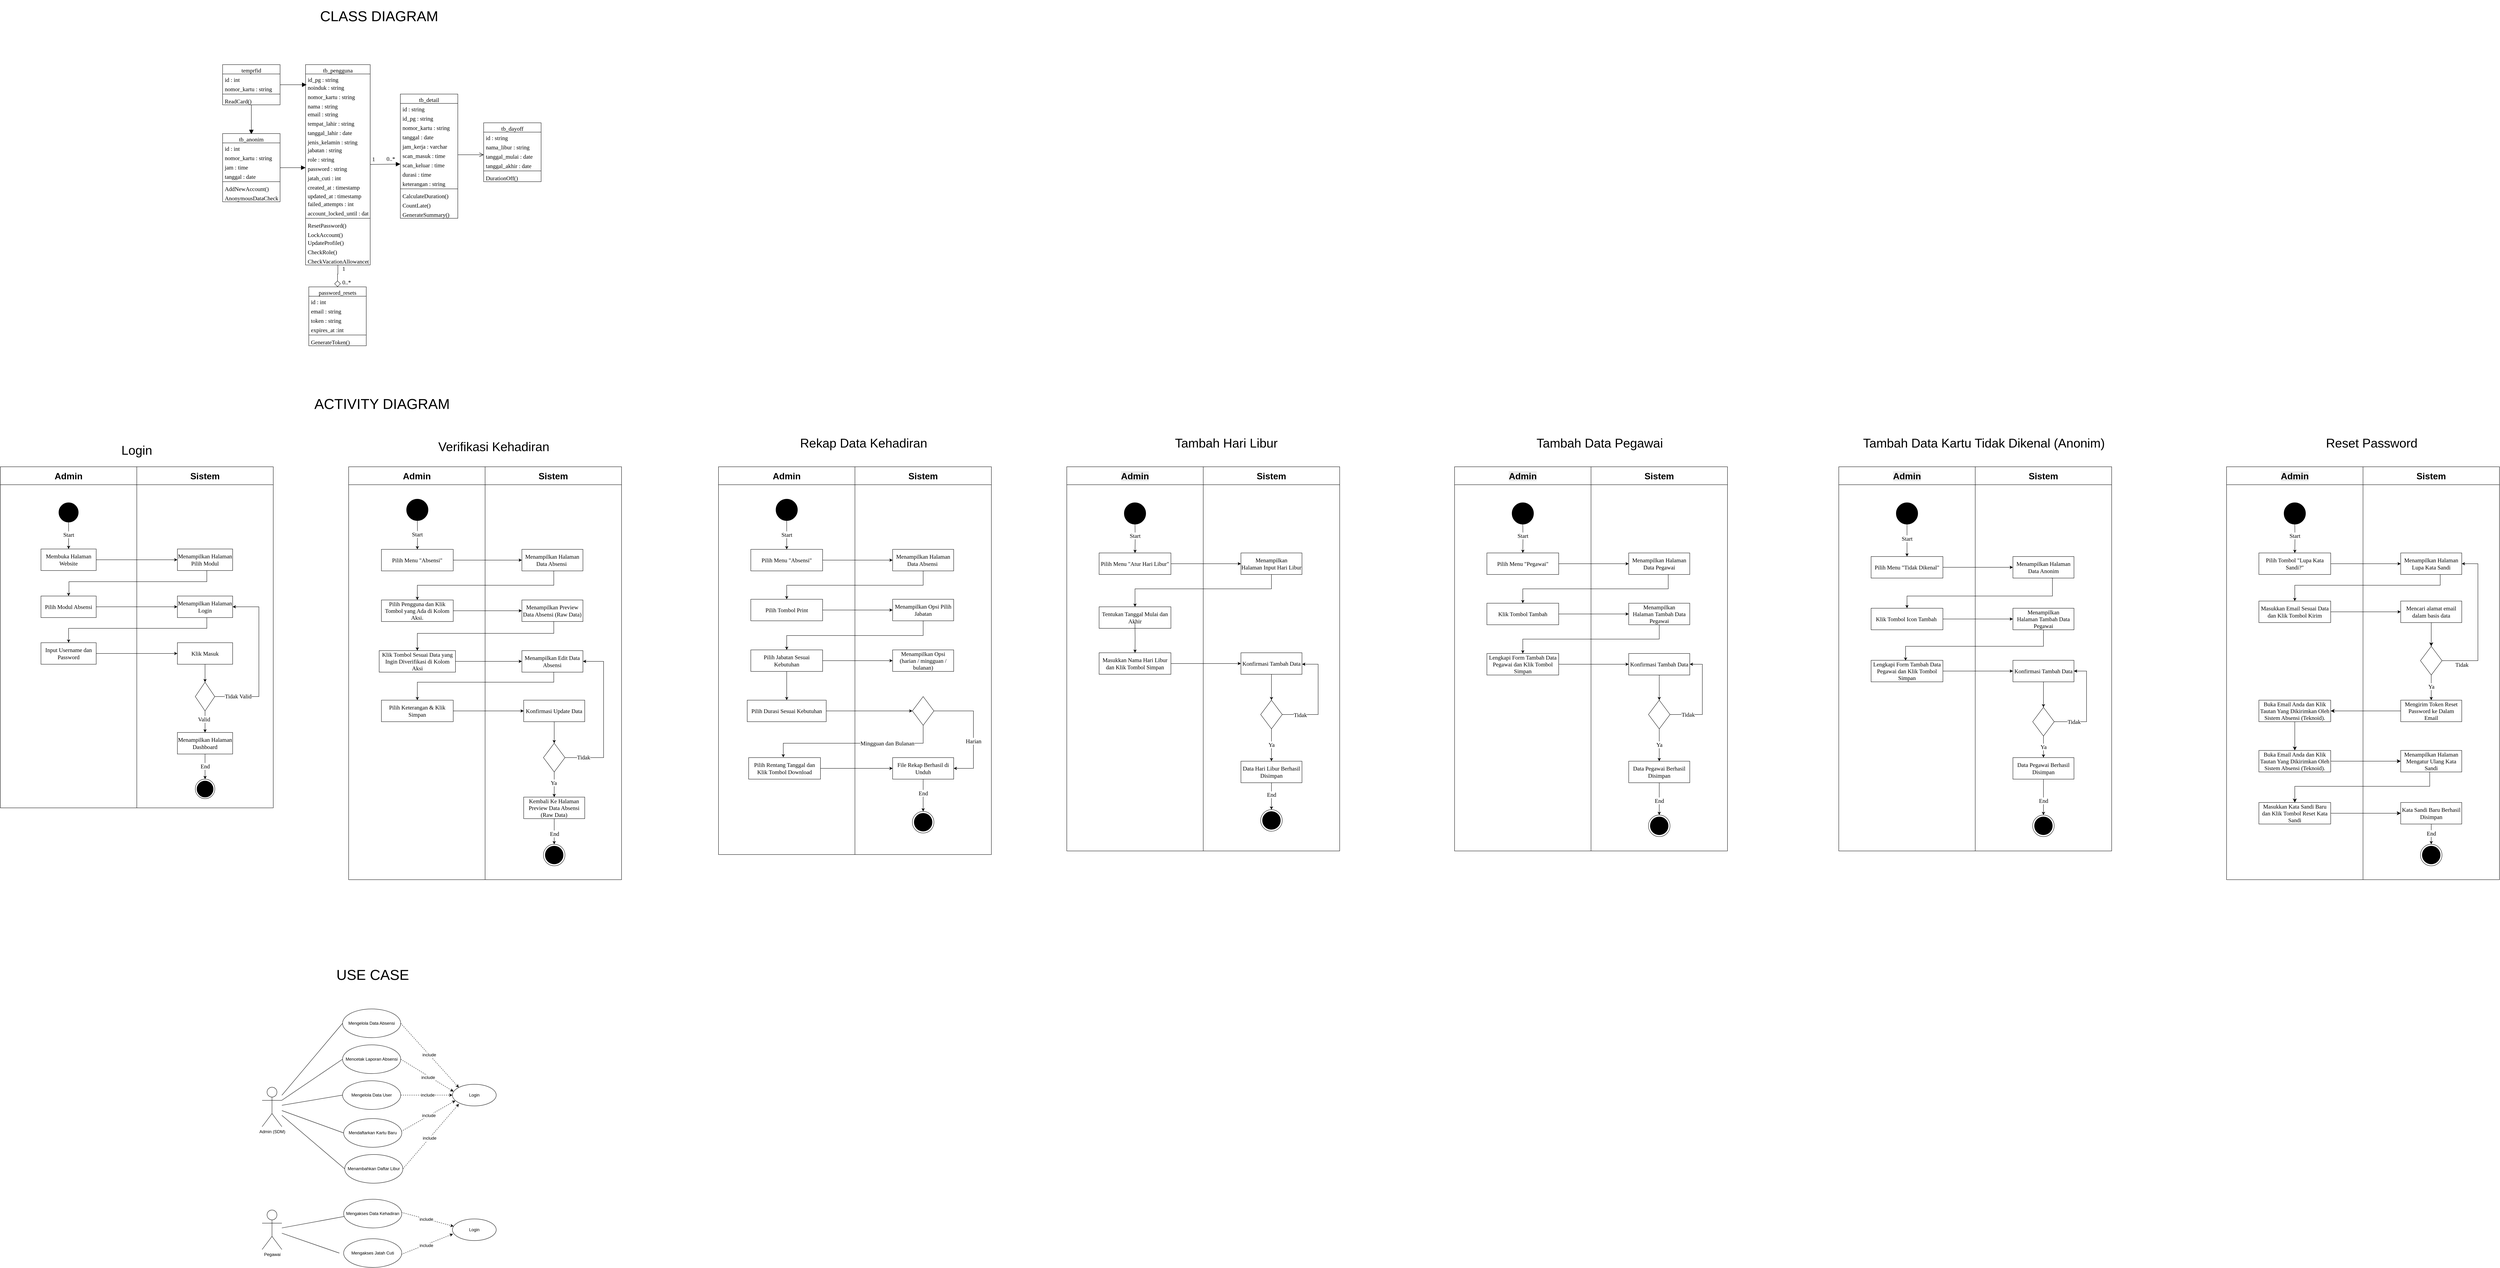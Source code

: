 <mxfile version="27.0.9">
  <diagram id="C5RBs43oDa-KdzZeNtuy" name="Absensi">
    <mxGraphModel dx="3627" dy="1355" grid="1" gridSize="10" guides="1" tooltips="1" connect="1" arrows="1" fold="1" page="1" pageScale="1" pageWidth="827" pageHeight="1169" background="none" math="0" shadow="0">
      <root>
        <mxCell id="WIyWlLk6GJQsqaUBKTNV-0" />
        <mxCell id="WIyWlLk6GJQsqaUBKTNV-1" parent="WIyWlLk6GJQsqaUBKTNV-0" />
        <mxCell id="SyuBjHR5Lwldrf2_lOxi-8" style="edgeStyle=orthogonalEdgeStyle;rounded=0;orthogonalLoop=1;jettySize=auto;html=1;entryX=0.5;entryY=0;entryDx=0;entryDy=0;endArrow=diamond;endFill=0;endSize=15;fontSize=16;fontFamily=Times New Roman;" parent="WIyWlLk6GJQsqaUBKTNV-1" source="zkfFHV4jXpPFQw0GAbJ--0" target="zkfFHV4jXpPFQw0GAbJ--6" edge="1">
          <mxGeometry relative="1" as="geometry" />
        </mxCell>
        <mxCell id="5nP7kbD9M2K6WLKM_NLM-10" value="1" style="edgeLabel;html=1;align=center;verticalAlign=middle;resizable=0;points=[];fontSize=16;fontFamily=Times New Roman;" parent="SyuBjHR5Lwldrf2_lOxi-8" vertex="1" connectable="0">
          <mxGeometry x="-0.648" y="-1" relative="1" as="geometry">
            <mxPoint x="17" y="-1" as="offset" />
          </mxGeometry>
        </mxCell>
        <mxCell id="SyuBjHR5Lwldrf2_lOxi-12" style="rounded=0;orthogonalLoop=1;jettySize=auto;html=1;entryX=0;entryY=0.5;entryDx=0;entryDy=0;endSize=10;endArrow=block;endFill=1;fontSize=16;fontFamily=Times New Roman;" parent="WIyWlLk6GJQsqaUBKTNV-1" source="zkfFHV4jXpPFQw0GAbJ--0" target="3MfYSc1OecgdVgET8Uy0-64" edge="1">
          <mxGeometry relative="1" as="geometry">
            <mxPoint x="470" y="609" as="targetPoint" />
          </mxGeometry>
        </mxCell>
        <mxCell id="zkfFHV4jXpPFQw0GAbJ--0" value="tb_pengguna" style="swimlane;fontStyle=0;align=center;verticalAlign=top;childLayout=stackLayout;horizontal=1;startSize=26;horizontalStack=0;resizeParent=1;resizeLast=0;collapsible=1;marginBottom=0;rounded=0;shadow=0;strokeWidth=1;fontSize=16;fontFamily=Times New Roman;" parent="WIyWlLk6GJQsqaUBKTNV-1" vertex="1">
          <mxGeometry x="200" y="330" width="180" height="558" as="geometry">
            <mxRectangle x="230" y="140" width="160" height="26" as="alternateBounds" />
          </mxGeometry>
        </mxCell>
        <mxCell id="zkfFHV4jXpPFQw0GAbJ--1" value="id_pg : string" style="text;align=left;verticalAlign=top;spacingLeft=4;spacingRight=4;overflow=hidden;rotatable=0;points=[[0,0.5],[1,0.5]];portConstraint=eastwest;fontSize=16;fontFamily=Times New Roman;" parent="zkfFHV4jXpPFQw0GAbJ--0" vertex="1">
          <mxGeometry y="26" width="180" height="22" as="geometry" />
        </mxCell>
        <mxCell id="zkfFHV4jXpPFQw0GAbJ--2" value="noinduk : string" style="text;align=left;verticalAlign=top;spacingLeft=4;spacingRight=4;overflow=hidden;rotatable=0;points=[[0,0.5],[1,0.5]];portConstraint=eastwest;rounded=0;shadow=0;html=0;fontSize=16;fontFamily=Times New Roman;" parent="zkfFHV4jXpPFQw0GAbJ--0" vertex="1">
          <mxGeometry y="48" width="180" height="26" as="geometry" />
        </mxCell>
        <mxCell id="zkfFHV4jXpPFQw0GAbJ--3" value="nomor_kartu : string" style="text;align=left;verticalAlign=top;spacingLeft=4;spacingRight=4;overflow=hidden;rotatable=0;points=[[0,0.5],[1,0.5]];portConstraint=eastwest;rounded=0;shadow=0;html=0;fontSize=16;fontFamily=Times New Roman;" parent="zkfFHV4jXpPFQw0GAbJ--0" vertex="1">
          <mxGeometry y="74" width="180" height="26" as="geometry" />
        </mxCell>
        <mxCell id="3MfYSc1OecgdVgET8Uy0-11" value="nama : string" style="text;align=left;verticalAlign=top;spacingLeft=4;spacingRight=4;overflow=hidden;rotatable=0;points=[[0,0.5],[1,0.5]];portConstraint=eastwest;fontSize=16;fontFamily=Times New Roman;" parent="zkfFHV4jXpPFQw0GAbJ--0" vertex="1">
          <mxGeometry y="100" width="180" height="22" as="geometry" />
        </mxCell>
        <mxCell id="3MfYSc1OecgdVgET8Uy0-13" value="email : string" style="text;align=left;verticalAlign=top;spacingLeft=4;spacingRight=4;overflow=hidden;rotatable=0;points=[[0,0.5],[1,0.5]];portConstraint=eastwest;rounded=0;shadow=0;html=0;fontSize=16;fontFamily=Times New Roman;" parent="zkfFHV4jXpPFQw0GAbJ--0" vertex="1">
          <mxGeometry y="122" width="180" height="26" as="geometry" />
        </mxCell>
        <mxCell id="3MfYSc1OecgdVgET8Uy0-24" value="tempat_lahir : string" style="text;align=left;verticalAlign=top;spacingLeft=4;spacingRight=4;overflow=hidden;rotatable=0;points=[[0,0.5],[1,0.5]];portConstraint=eastwest;rounded=0;shadow=0;html=0;fontSize=16;fontFamily=Times New Roman;" parent="zkfFHV4jXpPFQw0GAbJ--0" vertex="1">
          <mxGeometry y="148" width="180" height="26" as="geometry" />
        </mxCell>
        <mxCell id="3MfYSc1OecgdVgET8Uy0-21" value="tanggal_lahir : date" style="text;align=left;verticalAlign=top;spacingLeft=4;spacingRight=4;overflow=hidden;rotatable=0;points=[[0,0.5],[1,0.5]];portConstraint=eastwest;rounded=0;shadow=0;html=0;fontSize=16;fontFamily=Times New Roman;" parent="zkfFHV4jXpPFQw0GAbJ--0" vertex="1">
          <mxGeometry y="174" width="180" height="26" as="geometry" />
        </mxCell>
        <mxCell id="3MfYSc1OecgdVgET8Uy0-20" value="jenis_kelamin : string" style="text;align=left;verticalAlign=top;spacingLeft=4;spacingRight=4;overflow=hidden;rotatable=0;points=[[0,0.5],[1,0.5]];portConstraint=eastwest;fontSize=16;fontFamily=Times New Roman;" parent="zkfFHV4jXpPFQw0GAbJ--0" vertex="1">
          <mxGeometry y="200" width="180" height="22" as="geometry" />
        </mxCell>
        <mxCell id="3MfYSc1OecgdVgET8Uy0-22" value="jabatan : string" style="text;align=left;verticalAlign=top;spacingLeft=4;spacingRight=4;overflow=hidden;rotatable=0;points=[[0,0.5],[1,0.5]];portConstraint=eastwest;rounded=0;shadow=0;html=0;fontSize=16;fontFamily=Times New Roman;" parent="zkfFHV4jXpPFQw0GAbJ--0" vertex="1">
          <mxGeometry y="222" width="180" height="26" as="geometry" />
        </mxCell>
        <mxCell id="3MfYSc1OecgdVgET8Uy0-23" value="role : string" style="text;align=left;verticalAlign=top;spacingLeft=4;spacingRight=4;overflow=hidden;rotatable=0;points=[[0,0.5],[1,0.5]];portConstraint=eastwest;rounded=0;shadow=0;html=0;fontSize=16;fontFamily=Times New Roman;" parent="zkfFHV4jXpPFQw0GAbJ--0" vertex="1">
          <mxGeometry y="248" width="180" height="26" as="geometry" />
        </mxCell>
        <mxCell id="3MfYSc1OecgdVgET8Uy0-12" value="password : string" style="text;align=left;verticalAlign=top;spacingLeft=4;spacingRight=4;overflow=hidden;rotatable=0;points=[[0,0.5],[1,0.5]];portConstraint=eastwest;rounded=0;shadow=0;html=0;fontSize=16;fontFamily=Times New Roman;" parent="zkfFHV4jXpPFQw0GAbJ--0" vertex="1">
          <mxGeometry y="274" width="180" height="26" as="geometry" />
        </mxCell>
        <mxCell id="3MfYSc1OecgdVgET8Uy0-52" value="jatah_cuti : int" style="text;align=left;verticalAlign=top;spacingLeft=4;spacingRight=4;overflow=hidden;rotatable=0;points=[[0,0.5],[1,0.5]];portConstraint=eastwest;rounded=0;shadow=0;html=0;fontSize=16;fontFamily=Times New Roman;" parent="zkfFHV4jXpPFQw0GAbJ--0" vertex="1">
          <mxGeometry y="300" width="180" height="26" as="geometry" />
        </mxCell>
        <mxCell id="3MfYSc1OecgdVgET8Uy0-56" value="created_at : timestamp" style="text;align=left;verticalAlign=top;spacingLeft=4;spacingRight=4;overflow=hidden;rotatable=0;points=[[0,0.5],[1,0.5]];portConstraint=eastwest;rounded=0;shadow=0;html=0;fontSize=16;fontFamily=Times New Roman;" parent="zkfFHV4jXpPFQw0GAbJ--0" vertex="1">
          <mxGeometry y="326" width="180" height="24" as="geometry" />
        </mxCell>
        <mxCell id="3MfYSc1OecgdVgET8Uy0-55" value="updated_at : timestamp" style="text;align=left;verticalAlign=top;spacingLeft=4;spacingRight=4;overflow=hidden;rotatable=0;points=[[0,0.5],[1,0.5]];portConstraint=eastwest;fontSize=16;fontFamily=Times New Roman;" parent="zkfFHV4jXpPFQw0GAbJ--0" vertex="1">
          <mxGeometry y="350" width="180" height="22" as="geometry" />
        </mxCell>
        <mxCell id="3MfYSc1OecgdVgET8Uy0-54" value="failed_attempts : int" style="text;align=left;verticalAlign=top;spacingLeft=4;spacingRight=4;overflow=hidden;rotatable=0;points=[[0,0.5],[1,0.5]];portConstraint=eastwest;rounded=0;shadow=0;html=0;fontSize=16;fontFamily=Times New Roman;" parent="zkfFHV4jXpPFQw0GAbJ--0" vertex="1">
          <mxGeometry y="372" width="180" height="26" as="geometry" />
        </mxCell>
        <mxCell id="3MfYSc1OecgdVgET8Uy0-53" value="account_locked_until : datetime" style="text;align=left;verticalAlign=top;spacingLeft=4;spacingRight=4;overflow=hidden;rotatable=0;points=[[0,0.5],[1,0.5]];portConstraint=eastwest;rounded=0;shadow=0;html=0;fontSize=16;fontFamily=Times New Roman;" parent="zkfFHV4jXpPFQw0GAbJ--0" vertex="1">
          <mxGeometry y="398" width="180" height="26" as="geometry" />
        </mxCell>
        <mxCell id="zkfFHV4jXpPFQw0GAbJ--4" value="" style="line;html=1;strokeWidth=1;align=left;verticalAlign=middle;spacingTop=-1;spacingLeft=3;spacingRight=3;rotatable=0;labelPosition=right;points=[];portConstraint=eastwest;fontSize=16;fontFamily=Times New Roman;" parent="zkfFHV4jXpPFQw0GAbJ--0" vertex="1">
          <mxGeometry y="424" width="180" height="8" as="geometry" />
        </mxCell>
        <mxCell id="zkfFHV4jXpPFQw0GAbJ--5" value="ResetPassword()" style="text;align=left;verticalAlign=top;spacingLeft=4;spacingRight=4;overflow=hidden;rotatable=0;points=[[0,0.5],[1,0.5]];portConstraint=eastwest;fontSize=16;fontFamily=Times New Roman;" parent="zkfFHV4jXpPFQw0GAbJ--0" vertex="1">
          <mxGeometry y="432" width="180" height="26" as="geometry" />
        </mxCell>
        <mxCell id="3MfYSc1OecgdVgET8Uy0-65" value="LockAccount()" style="text;align=left;verticalAlign=top;spacingLeft=4;spacingRight=4;overflow=hidden;rotatable=0;points=[[0,0.5],[1,0.5]];portConstraint=eastwest;fontSize=16;fontFamily=Times New Roman;" parent="zkfFHV4jXpPFQw0GAbJ--0" vertex="1">
          <mxGeometry y="458" width="180" height="22" as="geometry" />
        </mxCell>
        <mxCell id="3MfYSc1OecgdVgET8Uy0-66" value="UpdateProfile()" style="text;align=left;verticalAlign=top;spacingLeft=4;spacingRight=4;overflow=hidden;rotatable=0;points=[[0,0.5],[1,0.5]];portConstraint=eastwest;rounded=0;shadow=0;html=0;fontSize=16;fontFamily=Times New Roman;" parent="zkfFHV4jXpPFQw0GAbJ--0" vertex="1">
          <mxGeometry y="480" width="180" height="26" as="geometry" />
        </mxCell>
        <mxCell id="3MfYSc1OecgdVgET8Uy0-67" value="CheckRole()" style="text;align=left;verticalAlign=top;spacingLeft=4;spacingRight=4;overflow=hidden;rotatable=0;points=[[0,0.5],[1,0.5]];portConstraint=eastwest;rounded=0;shadow=0;html=0;fontSize=16;fontFamily=Times New Roman;" parent="zkfFHV4jXpPFQw0GAbJ--0" vertex="1">
          <mxGeometry y="506" width="180" height="26" as="geometry" />
        </mxCell>
        <mxCell id="3MfYSc1OecgdVgET8Uy0-68" value="CheckVacationAllowance()" style="text;align=left;verticalAlign=top;spacingLeft=4;spacingRight=4;overflow=hidden;rotatable=0;points=[[0,0.5],[1,0.5]];portConstraint=eastwest;rounded=0;shadow=0;html=0;fontSize=16;fontFamily=Times New Roman;" parent="zkfFHV4jXpPFQw0GAbJ--0" vertex="1">
          <mxGeometry y="532" width="180" height="26" as="geometry" />
        </mxCell>
        <mxCell id="zkfFHV4jXpPFQw0GAbJ--6" value="password_resets" style="swimlane;fontStyle=0;align=center;verticalAlign=top;childLayout=stackLayout;horizontal=1;startSize=26;horizontalStack=0;resizeParent=1;resizeLast=0;collapsible=1;marginBottom=0;rounded=0;shadow=0;strokeWidth=1;fontSize=16;fontFamily=Times New Roman;" parent="WIyWlLk6GJQsqaUBKTNV-1" vertex="1">
          <mxGeometry x="209" y="949" width="160" height="164" as="geometry">
            <mxRectangle x="130" y="380" width="160" height="26" as="alternateBounds" />
          </mxGeometry>
        </mxCell>
        <mxCell id="zkfFHV4jXpPFQw0GAbJ--7" value="id : int" style="text;align=left;verticalAlign=top;spacingLeft=4;spacingRight=4;overflow=hidden;rotatable=0;points=[[0,0.5],[1,0.5]];portConstraint=eastwest;fontSize=16;fontFamily=Times New Roman;" parent="zkfFHV4jXpPFQw0GAbJ--6" vertex="1">
          <mxGeometry y="26" width="160" height="26" as="geometry" />
        </mxCell>
        <mxCell id="zkfFHV4jXpPFQw0GAbJ--8" value="email : string" style="text;align=left;verticalAlign=top;spacingLeft=4;spacingRight=4;overflow=hidden;rotatable=0;points=[[0,0.5],[1,0.5]];portConstraint=eastwest;rounded=0;shadow=0;html=0;fontSize=16;fontFamily=Times New Roman;" parent="zkfFHV4jXpPFQw0GAbJ--6" vertex="1">
          <mxGeometry y="52" width="160" height="26" as="geometry" />
        </mxCell>
        <mxCell id="zkfFHV4jXpPFQw0GAbJ--10" value="token : string" style="text;align=left;verticalAlign=top;spacingLeft=4;spacingRight=4;overflow=hidden;rotatable=0;points=[[0,0.5],[1,0.5]];portConstraint=eastwest;fontStyle=0;fontSize=16;fontFamily=Times New Roman;" parent="zkfFHV4jXpPFQw0GAbJ--6" vertex="1">
          <mxGeometry y="78" width="160" height="26" as="geometry" />
        </mxCell>
        <mxCell id="3MfYSc1OecgdVgET8Uy0-58" value="expires_at :int" style="text;align=left;verticalAlign=top;spacingLeft=4;spacingRight=4;overflow=hidden;rotatable=0;points=[[0,0.5],[1,0.5]];portConstraint=eastwest;fontSize=16;fontFamily=Times New Roman;" parent="zkfFHV4jXpPFQw0GAbJ--6" vertex="1">
          <mxGeometry y="104" width="160" height="26" as="geometry" />
        </mxCell>
        <mxCell id="zkfFHV4jXpPFQw0GAbJ--9" value="" style="line;html=1;strokeWidth=1;align=left;verticalAlign=middle;spacingTop=-1;spacingLeft=3;spacingRight=3;rotatable=0;labelPosition=right;points=[];portConstraint=eastwest;fontSize=16;fontFamily=Times New Roman;" parent="zkfFHV4jXpPFQw0GAbJ--6" vertex="1">
          <mxGeometry y="130" width="160" height="8" as="geometry" />
        </mxCell>
        <mxCell id="zkfFHV4jXpPFQw0GAbJ--11" value="GenerateToken()" style="text;align=left;verticalAlign=top;spacingLeft=4;spacingRight=4;overflow=hidden;rotatable=0;points=[[0,0.5],[1,0.5]];portConstraint=eastwest;fontSize=16;fontFamily=Times New Roman;" parent="zkfFHV4jXpPFQw0GAbJ--6" vertex="1">
          <mxGeometry y="138" width="160" height="26" as="geometry" />
        </mxCell>
        <mxCell id="SyuBjHR5Lwldrf2_lOxi-14" style="edgeStyle=orthogonalEdgeStyle;rounded=0;orthogonalLoop=1;jettySize=auto;html=1;endArrow=block;startFill=0;endSize=10;endFill=1;fontSize=16;fontFamily=Times New Roman;" parent="WIyWlLk6GJQsqaUBKTNV-1" source="zkfFHV4jXpPFQw0GAbJ--13" edge="1">
          <mxGeometry relative="1" as="geometry">
            <mxPoint x="49" y="524" as="targetPoint" />
          </mxGeometry>
        </mxCell>
        <mxCell id="zkfFHV4jXpPFQw0GAbJ--13" value="temprfid" style="swimlane;fontStyle=0;align=center;verticalAlign=top;childLayout=stackLayout;horizontal=1;startSize=26;horizontalStack=0;resizeParent=1;resizeLast=0;collapsible=1;marginBottom=0;rounded=0;shadow=0;strokeWidth=1;fontSize=16;fontFamily=Times New Roman;" parent="WIyWlLk6GJQsqaUBKTNV-1" vertex="1">
          <mxGeometry x="-31" y="330" width="160" height="112" as="geometry">
            <mxRectangle x="340" y="380" width="170" height="26" as="alternateBounds" />
          </mxGeometry>
        </mxCell>
        <mxCell id="3MfYSc1OecgdVgET8Uy0-57" value="id : int" style="text;align=left;verticalAlign=top;spacingLeft=4;spacingRight=4;overflow=hidden;rotatable=0;points=[[0,0.5],[1,0.5]];portConstraint=eastwest;fontSize=16;fontFamily=Times New Roman;" parent="zkfFHV4jXpPFQw0GAbJ--13" vertex="1">
          <mxGeometry y="26" width="160" height="26" as="geometry" />
        </mxCell>
        <mxCell id="zkfFHV4jXpPFQw0GAbJ--14" value="nomor_kartu : string" style="text;align=left;verticalAlign=top;spacingLeft=4;spacingRight=4;overflow=hidden;rotatable=0;points=[[0,0.5],[1,0.5]];portConstraint=eastwest;fontSize=16;fontFamily=Times New Roman;" parent="zkfFHV4jXpPFQw0GAbJ--13" vertex="1">
          <mxGeometry y="52" width="160" height="26" as="geometry" />
        </mxCell>
        <mxCell id="zkfFHV4jXpPFQw0GAbJ--15" value="" style="line;html=1;strokeWidth=1;align=left;verticalAlign=middle;spacingTop=-1;spacingLeft=3;spacingRight=3;rotatable=0;labelPosition=right;points=[];portConstraint=eastwest;fontSize=16;fontFamily=Times New Roman;" parent="zkfFHV4jXpPFQw0GAbJ--13" vertex="1">
          <mxGeometry y="78" width="160" height="8" as="geometry" />
        </mxCell>
        <mxCell id="3MfYSc1OecgdVgET8Uy0-59" value="ReadCard()" style="text;align=left;verticalAlign=top;spacingLeft=4;spacingRight=4;overflow=hidden;rotatable=0;points=[[0,0.5],[1,0.5]];portConstraint=eastwest;fontSize=16;fontFamily=Times New Roman;" parent="zkfFHV4jXpPFQw0GAbJ--13" vertex="1">
          <mxGeometry y="86" width="160" height="26" as="geometry" />
        </mxCell>
        <mxCell id="zkfFHV4jXpPFQw0GAbJ--17" value="tb_detail" style="swimlane;fontStyle=0;align=center;verticalAlign=top;childLayout=stackLayout;horizontal=1;startSize=26;horizontalStack=0;resizeParent=1;resizeLast=0;collapsible=1;marginBottom=0;rounded=0;shadow=0;strokeWidth=1;fontSize=16;fontFamily=Times New Roman;" parent="WIyWlLk6GJQsqaUBKTNV-1" vertex="1">
          <mxGeometry x="464" y="412" width="160" height="346" as="geometry">
            <mxRectangle x="550" y="140" width="160" height="26" as="alternateBounds" />
          </mxGeometry>
        </mxCell>
        <mxCell id="zkfFHV4jXpPFQw0GAbJ--18" value="id : string" style="text;align=left;verticalAlign=top;spacingLeft=4;spacingRight=4;overflow=hidden;rotatable=0;points=[[0,0.5],[1,0.5]];portConstraint=eastwest;fontSize=16;fontFamily=Times New Roman;" parent="zkfFHV4jXpPFQw0GAbJ--17" vertex="1">
          <mxGeometry y="26" width="160" height="26" as="geometry" />
        </mxCell>
        <mxCell id="zkfFHV4jXpPFQw0GAbJ--19" value="id_pg : string" style="text;align=left;verticalAlign=top;spacingLeft=4;spacingRight=4;overflow=hidden;rotatable=0;points=[[0,0.5],[1,0.5]];portConstraint=eastwest;rounded=0;shadow=0;html=0;fontSize=16;fontFamily=Times New Roman;" parent="zkfFHV4jXpPFQw0GAbJ--17" vertex="1">
          <mxGeometry y="52" width="160" height="26" as="geometry" />
        </mxCell>
        <mxCell id="zkfFHV4jXpPFQw0GAbJ--20" value="nomor_kartu : string" style="text;align=left;verticalAlign=top;spacingLeft=4;spacingRight=4;overflow=hidden;rotatable=0;points=[[0,0.5],[1,0.5]];portConstraint=eastwest;rounded=0;shadow=0;html=0;fontSize=16;fontFamily=Times New Roman;" parent="zkfFHV4jXpPFQw0GAbJ--17" vertex="1">
          <mxGeometry y="78" width="160" height="26" as="geometry" />
        </mxCell>
        <mxCell id="zkfFHV4jXpPFQw0GAbJ--21" value="tanggal : date" style="text;align=left;verticalAlign=top;spacingLeft=4;spacingRight=4;overflow=hidden;rotatable=0;points=[[0,0.5],[1,0.5]];portConstraint=eastwest;rounded=0;shadow=0;html=0;fontSize=16;fontFamily=Times New Roman;" parent="zkfFHV4jXpPFQw0GAbJ--17" vertex="1">
          <mxGeometry y="104" width="160" height="26" as="geometry" />
        </mxCell>
        <mxCell id="zkfFHV4jXpPFQw0GAbJ--22" value="jam_kerja : varchar" style="text;align=left;verticalAlign=top;spacingLeft=4;spacingRight=4;overflow=hidden;rotatable=0;points=[[0,0.5],[1,0.5]];portConstraint=eastwest;rounded=0;shadow=0;html=0;fontSize=16;fontFamily=Times New Roman;" parent="zkfFHV4jXpPFQw0GAbJ--17" vertex="1">
          <mxGeometry y="130" width="160" height="26" as="geometry" />
        </mxCell>
        <mxCell id="SyuBjHR5Lwldrf2_lOxi-9" style="edgeStyle=orthogonalEdgeStyle;rounded=0;orthogonalLoop=1;jettySize=auto;html=1;endArrow=open;endFill=0;endSize=10;fontSize=16;fontFamily=Times New Roman;" parent="zkfFHV4jXpPFQw0GAbJ--17" source="3MfYSc1OecgdVgET8Uy0-60" edge="1">
          <mxGeometry relative="1" as="geometry">
            <mxPoint x="232" y="169" as="targetPoint" />
          </mxGeometry>
        </mxCell>
        <mxCell id="3MfYSc1OecgdVgET8Uy0-60" value="scan_masuk : time" style="text;align=left;verticalAlign=top;spacingLeft=4;spacingRight=4;overflow=hidden;rotatable=0;points=[[0,0.5],[1,0.5]];portConstraint=eastwest;rounded=0;shadow=0;html=0;fontSize=16;fontFamily=Times New Roman;" parent="zkfFHV4jXpPFQw0GAbJ--17" vertex="1">
          <mxGeometry y="156" width="160" height="26" as="geometry" />
        </mxCell>
        <mxCell id="3MfYSc1OecgdVgET8Uy0-64" value="scan_keluar : time" style="text;align=left;verticalAlign=top;spacingLeft=4;spacingRight=4;overflow=hidden;rotatable=0;points=[[0,0.5],[1,0.5]];portConstraint=eastwest;fontSize=16;fontFamily=Times New Roman;" parent="zkfFHV4jXpPFQw0GAbJ--17" vertex="1">
          <mxGeometry y="182" width="160" height="26" as="geometry" />
        </mxCell>
        <mxCell id="3MfYSc1OecgdVgET8Uy0-63" value="durasi : time" style="text;align=left;verticalAlign=top;spacingLeft=4;spacingRight=4;overflow=hidden;rotatable=0;points=[[0,0.5],[1,0.5]];portConstraint=eastwest;rounded=0;shadow=0;html=0;fontSize=16;fontFamily=Times New Roman;" parent="zkfFHV4jXpPFQw0GAbJ--17" vertex="1">
          <mxGeometry y="208" width="160" height="26" as="geometry" />
        </mxCell>
        <mxCell id="3MfYSc1OecgdVgET8Uy0-62" value="keterangan : string" style="text;align=left;verticalAlign=top;spacingLeft=4;spacingRight=4;overflow=hidden;rotatable=0;points=[[0,0.5],[1,0.5]];portConstraint=eastwest;rounded=0;shadow=0;html=0;fontSize=16;fontFamily=Times New Roman;" parent="zkfFHV4jXpPFQw0GAbJ--17" vertex="1">
          <mxGeometry y="234" width="160" height="26" as="geometry" />
        </mxCell>
        <mxCell id="zkfFHV4jXpPFQw0GAbJ--23" value="" style="line;html=1;strokeWidth=1;align=left;verticalAlign=middle;spacingTop=-1;spacingLeft=3;spacingRight=3;rotatable=0;labelPosition=right;points=[];portConstraint=eastwest;fontSize=16;fontFamily=Times New Roman;" parent="zkfFHV4jXpPFQw0GAbJ--17" vertex="1">
          <mxGeometry y="260" width="160" height="8" as="geometry" />
        </mxCell>
        <mxCell id="zkfFHV4jXpPFQw0GAbJ--24" value="CalculateDuration()" style="text;align=left;verticalAlign=top;spacingLeft=4;spacingRight=4;overflow=hidden;rotatable=0;points=[[0,0.5],[1,0.5]];portConstraint=eastwest;fontSize=16;fontFamily=Times New Roman;" parent="zkfFHV4jXpPFQw0GAbJ--17" vertex="1">
          <mxGeometry y="268" width="160" height="26" as="geometry" />
        </mxCell>
        <mxCell id="3MfYSc1OecgdVgET8Uy0-61" value="CountLate()" style="text;align=left;verticalAlign=top;spacingLeft=4;spacingRight=4;overflow=hidden;rotatable=0;points=[[0,0.5],[1,0.5]];portConstraint=eastwest;rounded=0;shadow=0;html=0;fontSize=16;fontFamily=Times New Roman;" parent="zkfFHV4jXpPFQw0GAbJ--17" vertex="1">
          <mxGeometry y="294" width="160" height="26" as="geometry" />
        </mxCell>
        <mxCell id="zkfFHV4jXpPFQw0GAbJ--25" value="GenerateSummary()" style="text;align=left;verticalAlign=top;spacingLeft=4;spacingRight=4;overflow=hidden;rotatable=0;points=[[0,0.5],[1,0.5]];portConstraint=eastwest;fontSize=16;fontFamily=Times New Roman;" parent="zkfFHV4jXpPFQw0GAbJ--17" vertex="1">
          <mxGeometry y="320" width="160" height="26" as="geometry" />
        </mxCell>
        <mxCell id="3MfYSc1OecgdVgET8Uy0-2" value="ACTIVITY DIAGRAM" style="text;align=center;verticalAlign=middle;spacingLeft=4;spacingRight=4;overflow=hidden;rotatable=0;points=[[0,0.5],[1,0.5]];portConstraint=eastwest;fontSize=40;" parent="WIyWlLk6GJQsqaUBKTNV-1" vertex="1">
          <mxGeometry x="148" y="1230" width="530" height="80" as="geometry" />
        </mxCell>
        <mxCell id="3MfYSc1OecgdVgET8Uy0-3" value="CLASS DIAGRAM" style="text;align=center;verticalAlign=middle;spacingLeft=4;spacingRight=4;overflow=hidden;rotatable=0;points=[[0,0.5],[1,0.5]];portConstraint=eastwest;fontSize=40;" parent="WIyWlLk6GJQsqaUBKTNV-1" vertex="1">
          <mxGeometry x="140" y="150" width="530" height="80" as="geometry" />
        </mxCell>
        <mxCell id="3MfYSc1OecgdVgET8Uy0-4" value="USE CASE" style="text;align=center;verticalAlign=middle;spacingLeft=4;spacingRight=4;overflow=hidden;rotatable=0;points=[[0,0.5],[1,0.5]];portConstraint=eastwest;fontSize=40;" parent="WIyWlLk6GJQsqaUBKTNV-1" vertex="1">
          <mxGeometry x="122" y="2820" width="530" height="80" as="geometry" />
        </mxCell>
        <mxCell id="3MfYSc1OecgdVgET8Uy0-37" style="rounded=0;orthogonalLoop=1;jettySize=auto;html=1;entryX=0;entryY=0;entryDx=0;entryDy=0;exitX=1;exitY=0.5;exitDx=0;exitDy=0;dashed=1;" parent="WIyWlLk6GJQsqaUBKTNV-1" source="3MfYSc1OecgdVgET8Uy0-5" target="3MfYSc1OecgdVgET8Uy0-28" edge="1">
          <mxGeometry relative="1" as="geometry" />
        </mxCell>
        <mxCell id="5nP7kbD9M2K6WLKM_NLM-0" value="include" style="edgeLabel;html=1;align=center;verticalAlign=middle;resizable=0;points=[];fontSize=12;" parent="3MfYSc1OecgdVgET8Uy0-37" vertex="1" connectable="0">
          <mxGeometry x="-0.02" relative="1" as="geometry">
            <mxPoint as="offset" />
          </mxGeometry>
        </mxCell>
        <mxCell id="3MfYSc1OecgdVgET8Uy0-5" value="Mengelola Data Absensi" style="ellipse;whiteSpace=wrap;html=1;" parent="WIyWlLk6GJQsqaUBKTNV-1" vertex="1">
          <mxGeometry x="303" y="2960" width="162" height="80" as="geometry" />
        </mxCell>
        <mxCell id="3MfYSc1OecgdVgET8Uy0-29" style="rounded=0;orthogonalLoop=1;jettySize=auto;html=1;entryX=0;entryY=0.5;entryDx=0;entryDy=0;strokeColor=default;endArrow=none;startFill=0;" parent="WIyWlLk6GJQsqaUBKTNV-1" source="3MfYSc1OecgdVgET8Uy0-6" target="3MfYSc1OecgdVgET8Uy0-5" edge="1">
          <mxGeometry relative="1" as="geometry" />
        </mxCell>
        <mxCell id="3MfYSc1OecgdVgET8Uy0-31" style="rounded=0;orthogonalLoop=1;jettySize=auto;html=1;entryX=0;entryY=0.5;entryDx=0;entryDy=0;strokeColor=default;endArrow=none;startFill=0;" parent="WIyWlLk6GJQsqaUBKTNV-1" source="3MfYSc1OecgdVgET8Uy0-6" target="3MfYSc1OecgdVgET8Uy0-8" edge="1">
          <mxGeometry relative="1" as="geometry" />
        </mxCell>
        <mxCell id="3MfYSc1OecgdVgET8Uy0-32" style="rounded=0;orthogonalLoop=1;jettySize=auto;html=1;entryX=0;entryY=0.5;entryDx=0;entryDy=0;strokeColor=default;endArrow=none;startFill=0;" parent="WIyWlLk6GJQsqaUBKTNV-1" source="3MfYSc1OecgdVgET8Uy0-6" target="3MfYSc1OecgdVgET8Uy0-9" edge="1">
          <mxGeometry relative="1" as="geometry" />
        </mxCell>
        <mxCell id="3MfYSc1OecgdVgET8Uy0-34" style="rounded=0;orthogonalLoop=1;jettySize=auto;html=1;entryX=0;entryY=0.5;entryDx=0;entryDy=0;strokeColor=default;endArrow=none;startFill=0;" parent="WIyWlLk6GJQsqaUBKTNV-1" source="3MfYSc1OecgdVgET8Uy0-6" target="3MfYSc1OecgdVgET8Uy0-25" edge="1">
          <mxGeometry relative="1" as="geometry" />
        </mxCell>
        <mxCell id="3MfYSc1OecgdVgET8Uy0-6" value="Admin (SDM)" style="shape=umlActor;verticalLabelPosition=bottom;verticalAlign=top;html=1;outlineConnect=0;" parent="WIyWlLk6GJQsqaUBKTNV-1" vertex="1">
          <mxGeometry x="79" y="3178" width="55" height="110" as="geometry" />
        </mxCell>
        <mxCell id="3MfYSc1OecgdVgET8Uy0-7" value="Pegawai" style="shape=umlActor;verticalLabelPosition=bottom;verticalAlign=top;html=1;outlineConnect=0;" parent="WIyWlLk6GJQsqaUBKTNV-1" vertex="1">
          <mxGeometry x="79" y="3520" width="55" height="110" as="geometry" />
        </mxCell>
        <mxCell id="3MfYSc1OecgdVgET8Uy0-38" style="rounded=0;orthogonalLoop=1;jettySize=auto;html=1;entryX=0.024;entryY=0.333;entryDx=0;entryDy=0;entryPerimeter=0;exitX=1;exitY=0.5;exitDx=0;exitDy=0;dashed=1;" parent="WIyWlLk6GJQsqaUBKTNV-1" source="3MfYSc1OecgdVgET8Uy0-8" target="3MfYSc1OecgdVgET8Uy0-28" edge="1">
          <mxGeometry relative="1" as="geometry" />
        </mxCell>
        <mxCell id="5nP7kbD9M2K6WLKM_NLM-1" value="include" style="edgeLabel;html=1;align=center;verticalAlign=middle;resizable=0;points=[];fontSize=12;" parent="3MfYSc1OecgdVgET8Uy0-38" vertex="1" connectable="0">
          <mxGeometry x="-0.076" y="-1" relative="1" as="geometry">
            <mxPoint x="8" y="8" as="offset" />
          </mxGeometry>
        </mxCell>
        <mxCell id="3MfYSc1OecgdVgET8Uy0-8" value="Mencetak Laporan Absensi" style="ellipse;whiteSpace=wrap;html=1;" parent="WIyWlLk6GJQsqaUBKTNV-1" vertex="1">
          <mxGeometry x="303" y="3060" width="162" height="80" as="geometry" />
        </mxCell>
        <mxCell id="3MfYSc1OecgdVgET8Uy0-39" style="rounded=0;orthogonalLoop=1;jettySize=auto;html=1;dashed=1;" parent="WIyWlLk6GJQsqaUBKTNV-1" source="3MfYSc1OecgdVgET8Uy0-9" target="3MfYSc1OecgdVgET8Uy0-28" edge="1">
          <mxGeometry relative="1" as="geometry" />
        </mxCell>
        <mxCell id="5nP7kbD9M2K6WLKM_NLM-2" value="include" style="edgeLabel;html=1;align=center;verticalAlign=middle;resizable=0;points=[];fontSize=12;" parent="3MfYSc1OecgdVgET8Uy0-39" vertex="1" connectable="0">
          <mxGeometry x="-0.225" y="1" relative="1" as="geometry">
            <mxPoint x="19" y="1" as="offset" />
          </mxGeometry>
        </mxCell>
        <mxCell id="3MfYSc1OecgdVgET8Uy0-9" value="Mengelola Data User" style="ellipse;whiteSpace=wrap;html=1;" parent="WIyWlLk6GJQsqaUBKTNV-1" vertex="1">
          <mxGeometry x="303" y="3160" width="162" height="80" as="geometry" />
        </mxCell>
        <mxCell id="3MfYSc1OecgdVgET8Uy0-41" style="rounded=0;orthogonalLoop=1;jettySize=auto;html=1;entryX=0.066;entryY=0.755;entryDx=0;entryDy=0;entryPerimeter=0;exitX=0.987;exitY=0.449;exitDx=0;exitDy=0;exitPerimeter=0;dashed=1;" parent="WIyWlLk6GJQsqaUBKTNV-1" source="3MfYSc1OecgdVgET8Uy0-25" target="3MfYSc1OecgdVgET8Uy0-28" edge="1">
          <mxGeometry relative="1" as="geometry" />
        </mxCell>
        <mxCell id="5nP7kbD9M2K6WLKM_NLM-4" value="include" style="edgeLabel;html=1;align=center;verticalAlign=middle;resizable=0;points=[];fontSize=12;" parent="3MfYSc1OecgdVgET8Uy0-41" vertex="1" connectable="0">
          <mxGeometry x="0.024" y="1" relative="1" as="geometry">
            <mxPoint as="offset" />
          </mxGeometry>
        </mxCell>
        <mxCell id="3MfYSc1OecgdVgET8Uy0-25" value="Mendaftarkan Kartu Baru" style="ellipse;whiteSpace=wrap;html=1;" parent="WIyWlLk6GJQsqaUBKTNV-1" vertex="1">
          <mxGeometry x="306" y="3265.36" width="162" height="80" as="geometry" />
        </mxCell>
        <mxCell id="3MfYSc1OecgdVgET8Uy0-42" style="rounded=0;orthogonalLoop=1;jettySize=auto;html=1;entryX=0.148;entryY=0.906;entryDx=0;entryDy=0;entryPerimeter=0;exitX=1;exitY=0.5;exitDx=0;exitDy=0;dashed=1;" parent="WIyWlLk6GJQsqaUBKTNV-1" source="3MfYSc1OecgdVgET8Uy0-26" target="3MfYSc1OecgdVgET8Uy0-28" edge="1">
          <mxGeometry relative="1" as="geometry" />
        </mxCell>
        <mxCell id="5nP7kbD9M2K6WLKM_NLM-5" value="include" style="edgeLabel;html=1;align=center;verticalAlign=middle;resizable=0;points=[];fontSize=12;" parent="3MfYSc1OecgdVgET8Uy0-42" vertex="1" connectable="0">
          <mxGeometry x="-0.049" relative="1" as="geometry">
            <mxPoint as="offset" />
          </mxGeometry>
        </mxCell>
        <mxCell id="3MfYSc1OecgdVgET8Uy0-26" value="Menambahkan Daftar Libur" style="ellipse;whiteSpace=wrap;html=1;" parent="WIyWlLk6GJQsqaUBKTNV-1" vertex="1">
          <mxGeometry x="309" y="3365.36" width="162" height="80" as="geometry" />
        </mxCell>
        <mxCell id="3MfYSc1OecgdVgET8Uy0-28" value="Login" style="ellipse;whiteSpace=wrap;html=1;" parent="WIyWlLk6GJQsqaUBKTNV-1" vertex="1">
          <mxGeometry x="609" y="3169.87" width="122" height="60.25" as="geometry" />
        </mxCell>
        <mxCell id="3MfYSc1OecgdVgET8Uy0-35" style="rounded=0;orthogonalLoop=1;jettySize=auto;html=1;entryX=0;entryY=0.5;entryDx=0;entryDy=0;strokeColor=default;endArrow=none;startFill=0;" parent="WIyWlLk6GJQsqaUBKTNV-1" source="3MfYSc1OecgdVgET8Uy0-6" target="3MfYSc1OecgdVgET8Uy0-26" edge="1">
          <mxGeometry relative="1" as="geometry" />
        </mxCell>
        <mxCell id="3MfYSc1OecgdVgET8Uy0-50" style="rounded=0;orthogonalLoop=1;jettySize=auto;html=1;entryX=0.027;entryY=0.339;entryDx=0;entryDy=0;exitX=0.993;exitY=0.457;exitDx=0;exitDy=0;exitPerimeter=0;entryPerimeter=0;dashed=1;" parent="WIyWlLk6GJQsqaUBKTNV-1" source="3MfYSc1OecgdVgET8Uy0-43" target="3MfYSc1OecgdVgET8Uy0-46" edge="1">
          <mxGeometry relative="1" as="geometry" />
        </mxCell>
        <mxCell id="5nP7kbD9M2K6WLKM_NLM-6" value="include" style="edgeLabel;html=1;align=center;verticalAlign=middle;resizable=0;points=[];fontSize=12;" parent="3MfYSc1OecgdVgET8Uy0-50" vertex="1" connectable="0">
          <mxGeometry x="-0.041" y="-1" relative="1" as="geometry">
            <mxPoint as="offset" />
          </mxGeometry>
        </mxCell>
        <mxCell id="3MfYSc1OecgdVgET8Uy0-43" value="Mengakses Data Kehadiran" style="ellipse;whiteSpace=wrap;html=1;" parent="WIyWlLk6GJQsqaUBKTNV-1" vertex="1">
          <mxGeometry x="306" y="3490" width="162" height="80" as="geometry" />
        </mxCell>
        <mxCell id="3MfYSc1OecgdVgET8Uy0-51" style="rounded=0;orthogonalLoop=1;jettySize=auto;html=1;exitX=0.993;exitY=0.543;exitDx=0;exitDy=0;exitPerimeter=0;entryX=0.013;entryY=0.693;entryDx=0;entryDy=0;entryPerimeter=0;dashed=1;" parent="WIyWlLk6GJQsqaUBKTNV-1" source="3MfYSc1OecgdVgET8Uy0-44" target="3MfYSc1OecgdVgET8Uy0-46" edge="1">
          <mxGeometry relative="1" as="geometry" />
        </mxCell>
        <mxCell id="5nP7kbD9M2K6WLKM_NLM-7" value="include" style="edgeLabel;html=1;align=center;verticalAlign=middle;resizable=0;points=[];fontSize=12;" parent="3MfYSc1OecgdVgET8Uy0-51" vertex="1" connectable="0">
          <mxGeometry x="-0.054" y="-2" relative="1" as="geometry">
            <mxPoint as="offset" />
          </mxGeometry>
        </mxCell>
        <mxCell id="3MfYSc1OecgdVgET8Uy0-44" value="Mengakses&amp;nbsp;Jatah Cuti" style="ellipse;whiteSpace=wrap;html=1;" parent="WIyWlLk6GJQsqaUBKTNV-1" vertex="1">
          <mxGeometry x="306" y="3600" width="162" height="80" as="geometry" />
        </mxCell>
        <mxCell id="3MfYSc1OecgdVgET8Uy0-46" value="Login" style="ellipse;whiteSpace=wrap;html=1;" parent="WIyWlLk6GJQsqaUBKTNV-1" vertex="1">
          <mxGeometry x="609" y="3544.88" width="122" height="60.25" as="geometry" />
        </mxCell>
        <mxCell id="3MfYSc1OecgdVgET8Uy0-48" style="rounded=0;orthogonalLoop=1;jettySize=auto;html=1;entryX=0.013;entryY=0.599;entryDx=0;entryDy=0;entryPerimeter=0;strokeColor=default;endArrow=none;startFill=0;" parent="WIyWlLk6GJQsqaUBKTNV-1" source="3MfYSc1OecgdVgET8Uy0-7" target="3MfYSc1OecgdVgET8Uy0-43" edge="1">
          <mxGeometry relative="1" as="geometry">
            <mxPoint x="54" y="3120" as="sourcePoint" />
            <mxPoint x="222" y="3355" as="targetPoint" />
          </mxGeometry>
        </mxCell>
        <mxCell id="3MfYSc1OecgdVgET8Uy0-49" style="rounded=0;orthogonalLoop=1;jettySize=auto;html=1;strokeColor=default;endArrow=none;startFill=0;" parent="WIyWlLk6GJQsqaUBKTNV-1" source="3MfYSc1OecgdVgET8Uy0-7" edge="1">
          <mxGeometry relative="1" as="geometry">
            <mxPoint x="164" y="3579" as="sourcePoint" />
            <mxPoint x="294" y="3640" as="targetPoint" />
          </mxGeometry>
        </mxCell>
        <mxCell id="3MfYSc1OecgdVgET8Uy0-69" value="tb_dayoff" style="swimlane;fontStyle=0;align=center;verticalAlign=top;childLayout=stackLayout;horizontal=1;startSize=26;horizontalStack=0;resizeParent=1;resizeLast=0;collapsible=1;marginBottom=0;rounded=0;shadow=0;strokeWidth=1;fontSize=16;fontFamily=Times New Roman;" parent="WIyWlLk6GJQsqaUBKTNV-1" vertex="1">
          <mxGeometry x="696" y="492" width="160" height="164" as="geometry">
            <mxRectangle x="130" y="380" width="160" height="26" as="alternateBounds" />
          </mxGeometry>
        </mxCell>
        <mxCell id="3MfYSc1OecgdVgET8Uy0-70" value="id : string" style="text;align=left;verticalAlign=top;spacingLeft=4;spacingRight=4;overflow=hidden;rotatable=0;points=[[0,0.5],[1,0.5]];portConstraint=eastwest;fontSize=16;fontFamily=Times New Roman;" parent="3MfYSc1OecgdVgET8Uy0-69" vertex="1">
          <mxGeometry y="26" width="160" height="26" as="geometry" />
        </mxCell>
        <mxCell id="3MfYSc1OecgdVgET8Uy0-71" value="nama_libur : string" style="text;align=left;verticalAlign=top;spacingLeft=4;spacingRight=4;overflow=hidden;rotatable=0;points=[[0,0.5],[1,0.5]];portConstraint=eastwest;rounded=0;shadow=0;html=0;fontSize=16;fontFamily=Times New Roman;" parent="3MfYSc1OecgdVgET8Uy0-69" vertex="1">
          <mxGeometry y="52" width="160" height="26" as="geometry" />
        </mxCell>
        <mxCell id="3MfYSc1OecgdVgET8Uy0-72" value="tanggal_mulai : date" style="text;align=left;verticalAlign=top;spacingLeft=4;spacingRight=4;overflow=hidden;rotatable=0;points=[[0,0.5],[1,0.5]];portConstraint=eastwest;fontStyle=0;fontSize=16;fontFamily=Times New Roman;" parent="3MfYSc1OecgdVgET8Uy0-69" vertex="1">
          <mxGeometry y="78" width="160" height="26" as="geometry" />
        </mxCell>
        <mxCell id="3MfYSc1OecgdVgET8Uy0-73" value="tanggal_akhir : date" style="text;align=left;verticalAlign=top;spacingLeft=4;spacingRight=4;overflow=hidden;rotatable=0;points=[[0,0.5],[1,0.5]];portConstraint=eastwest;fontSize=16;fontFamily=Times New Roman;" parent="3MfYSc1OecgdVgET8Uy0-69" vertex="1">
          <mxGeometry y="104" width="160" height="26" as="geometry" />
        </mxCell>
        <mxCell id="3MfYSc1OecgdVgET8Uy0-74" value="" style="line;html=1;strokeWidth=1;align=left;verticalAlign=middle;spacingTop=-1;spacingLeft=3;spacingRight=3;rotatable=0;labelPosition=right;points=[];portConstraint=eastwest;fontSize=16;fontFamily=Times New Roman;" parent="3MfYSc1OecgdVgET8Uy0-69" vertex="1">
          <mxGeometry y="130" width="160" height="8" as="geometry" />
        </mxCell>
        <mxCell id="3MfYSc1OecgdVgET8Uy0-75" value="DurationOff()" style="text;align=left;verticalAlign=top;spacingLeft=4;spacingRight=4;overflow=hidden;rotatable=0;points=[[0,0.5],[1,0.5]];portConstraint=eastwest;fontSize=16;fontFamily=Times New Roman;" parent="3MfYSc1OecgdVgET8Uy0-69" vertex="1">
          <mxGeometry y="138" width="160" height="26" as="geometry" />
        </mxCell>
        <mxCell id="SyuBjHR5Lwldrf2_lOxi-16" style="edgeStyle=orthogonalEdgeStyle;rounded=0;orthogonalLoop=1;jettySize=auto;html=1;entryX=0;entryY=0.5;entryDx=0;entryDy=0;endArrow=block;startFill=0;endSize=10;endFill=1;fontSize=16;fontFamily=Times New Roman;" parent="WIyWlLk6GJQsqaUBKTNV-1" source="SyuBjHR5Lwldrf2_lOxi-0" target="3MfYSc1OecgdVgET8Uy0-12" edge="1">
          <mxGeometry relative="1" as="geometry" />
        </mxCell>
        <mxCell id="SyuBjHR5Lwldrf2_lOxi-0" value="tb_anonim" style="swimlane;fontStyle=0;align=center;verticalAlign=top;childLayout=stackLayout;horizontal=1;startSize=26;horizontalStack=0;resizeParent=1;resizeLast=0;collapsible=1;marginBottom=0;rounded=0;shadow=0;strokeWidth=1;fontSize=16;fontFamily=Times New Roman;" parent="WIyWlLk6GJQsqaUBKTNV-1" vertex="1">
          <mxGeometry x="-31" y="522" width="160" height="190" as="geometry">
            <mxRectangle x="130" y="380" width="160" height="26" as="alternateBounds" />
          </mxGeometry>
        </mxCell>
        <mxCell id="SyuBjHR5Lwldrf2_lOxi-1" value="id : int" style="text;align=left;verticalAlign=top;spacingLeft=4;spacingRight=4;overflow=hidden;rotatable=0;points=[[0,0.5],[1,0.5]];portConstraint=eastwest;fontSize=16;fontFamily=Times New Roman;" parent="SyuBjHR5Lwldrf2_lOxi-0" vertex="1">
          <mxGeometry y="26" width="160" height="26" as="geometry" />
        </mxCell>
        <mxCell id="SyuBjHR5Lwldrf2_lOxi-2" value="nomor_kartu : string" style="text;align=left;verticalAlign=top;spacingLeft=4;spacingRight=4;overflow=hidden;rotatable=0;points=[[0,0.5],[1,0.5]];portConstraint=eastwest;rounded=0;shadow=0;html=0;fontSize=16;fontFamily=Times New Roman;" parent="SyuBjHR5Lwldrf2_lOxi-0" vertex="1">
          <mxGeometry y="52" width="160" height="26" as="geometry" />
        </mxCell>
        <mxCell id="SyuBjHR5Lwldrf2_lOxi-3" value="jam : time" style="text;align=left;verticalAlign=top;spacingLeft=4;spacingRight=4;overflow=hidden;rotatable=0;points=[[0,0.5],[1,0.5]];portConstraint=eastwest;fontStyle=0;fontSize=16;fontFamily=Times New Roman;" parent="SyuBjHR5Lwldrf2_lOxi-0" vertex="1">
          <mxGeometry y="78" width="160" height="26" as="geometry" />
        </mxCell>
        <mxCell id="SyuBjHR5Lwldrf2_lOxi-4" value="tanggal : date" style="text;align=left;verticalAlign=top;spacingLeft=4;spacingRight=4;overflow=hidden;rotatable=0;points=[[0,0.5],[1,0.5]];portConstraint=eastwest;fontSize=16;fontFamily=Times New Roman;" parent="SyuBjHR5Lwldrf2_lOxi-0" vertex="1">
          <mxGeometry y="104" width="160" height="26" as="geometry" />
        </mxCell>
        <mxCell id="SyuBjHR5Lwldrf2_lOxi-5" value="" style="line;html=1;strokeWidth=1;align=left;verticalAlign=middle;spacingTop=-1;spacingLeft=3;spacingRight=3;rotatable=0;labelPosition=right;points=[];portConstraint=eastwest;fontSize=16;fontFamily=Times New Roman;" parent="SyuBjHR5Lwldrf2_lOxi-0" vertex="1">
          <mxGeometry y="130" width="160" height="8" as="geometry" />
        </mxCell>
        <mxCell id="SyuBjHR5Lwldrf2_lOxi-6" value="AddNewAccount()    " style="text;align=left;verticalAlign=top;spacingLeft=4;spacingRight=4;overflow=hidden;rotatable=0;points=[[0,0.5],[1,0.5]];portConstraint=eastwest;fontSize=16;fontFamily=Times New Roman;" parent="SyuBjHR5Lwldrf2_lOxi-0" vertex="1">
          <mxGeometry y="138" width="160" height="26" as="geometry" />
        </mxCell>
        <mxCell id="SyuBjHR5Lwldrf2_lOxi-7" value="AnonymousDataCheck()" style="text;align=left;verticalAlign=top;spacingLeft=4;spacingRight=4;overflow=hidden;rotatable=0;points=[[0,0.5],[1,0.5]];portConstraint=eastwest;fontSize=16;fontFamily=Times New Roman;" parent="SyuBjHR5Lwldrf2_lOxi-0" vertex="1">
          <mxGeometry y="164" width="160" height="26" as="geometry" />
        </mxCell>
        <mxCell id="SyuBjHR5Lwldrf2_lOxi-15" style="edgeStyle=orthogonalEdgeStyle;rounded=0;orthogonalLoop=1;jettySize=auto;html=1;entryX=0.015;entryY=0.309;entryDx=0;entryDy=0;entryPerimeter=0;endArrow=block;startFill=0;endFill=1;strokeWidth=1;endSize=10;fontSize=16;fontFamily=Times New Roman;" parent="WIyWlLk6GJQsqaUBKTNV-1" source="zkfFHV4jXpPFQw0GAbJ--13" target="zkfFHV4jXpPFQw0GAbJ--2" edge="1">
          <mxGeometry relative="1" as="geometry" />
        </mxCell>
        <mxCell id="Dwl2xKWl8uq4AnpilNXU-11" value="" style="group" parent="WIyWlLk6GJQsqaUBKTNV-1" vertex="1" connectable="0">
          <mxGeometry x="-650" y="1450" width="760" height="950" as="geometry" />
        </mxCell>
        <mxCell id="Dwl2xKWl8uq4AnpilNXU-6" value="&lt;font style=&quot;font-size: 25px;&quot;&gt;Admin&lt;/font&gt;" style="swimlane;whiteSpace=wrap;html=1;container=0;startSize=50;" parent="Dwl2xKWl8uq4AnpilNXU-11" vertex="1">
          <mxGeometry width="380" height="950" as="geometry" />
        </mxCell>
        <mxCell id="Dwl2xKWl8uq4AnpilNXU-12" value="" style="ellipse;whiteSpace=wrap;html=1;aspect=fixed;fillColor=#000000;" parent="Dwl2xKWl8uq4AnpilNXU-6" vertex="1">
          <mxGeometry x="162.862" y="100" width="54.286" height="54.286" as="geometry" />
        </mxCell>
        <mxCell id="Dwl2xKWl8uq4AnpilNXU-13" value="Membuka Halaman Website" style="rounded=0;whiteSpace=wrap;html=1;fontSize=16;fontFamily=Times New Roman;" parent="Dwl2xKWl8uq4AnpilNXU-6" vertex="1">
          <mxGeometry x="113.095" y="229" width="153.81" height="60" as="geometry" />
        </mxCell>
        <mxCell id="Dwl2xKWl8uq4AnpilNXU-28" value="Pilih Modul Absensi" style="rounded=0;whiteSpace=wrap;html=1;fontSize=16;fontFamily=Times New Roman;" parent="Dwl2xKWl8uq4AnpilNXU-6" vertex="1">
          <mxGeometry x="113.095" y="360" width="153.81" height="60" as="geometry" />
        </mxCell>
        <mxCell id="Dwl2xKWl8uq4AnpilNXU-29" value="Input Username dan Password" style="rounded=0;whiteSpace=wrap;html=1;fontSize=16;fontFamily=Times New Roman;" parent="Dwl2xKWl8uq4AnpilNXU-6" vertex="1">
          <mxGeometry x="113.095" y="490" width="153.81" height="60" as="geometry" />
        </mxCell>
        <mxCell id="Dwl2xKWl8uq4AnpilNXU-46" style="edgeStyle=orthogonalEdgeStyle;rounded=0;orthogonalLoop=1;jettySize=auto;html=1;entryX=0.5;entryY=0;entryDx=0;entryDy=0;" parent="Dwl2xKWl8uq4AnpilNXU-6" source="Dwl2xKWl8uq4AnpilNXU-12" target="Dwl2xKWl8uq4AnpilNXU-13" edge="1">
          <mxGeometry relative="1" as="geometry" />
        </mxCell>
        <mxCell id="Dwl2xKWl8uq4AnpilNXU-47" value="Start" style="edgeLabel;html=1;align=center;verticalAlign=middle;resizable=0;points=[];fontFamily=Times New Roman;fontSize=16;" parent="Dwl2xKWl8uq4AnpilNXU-46" vertex="1" connectable="0">
          <mxGeometry x="-0.211" y="-1" relative="1" as="geometry">
            <mxPoint x="1" y="5" as="offset" />
          </mxGeometry>
        </mxCell>
        <mxCell id="Dwl2xKWl8uq4AnpilNXU-7" value="&lt;font style=&quot;font-size: 25px;&quot;&gt;Sistem&lt;/font&gt;" style="swimlane;whiteSpace=wrap;html=1;container=0;startSize=50;" parent="Dwl2xKWl8uq4AnpilNXU-11" vertex="1">
          <mxGeometry x="380" width="380" height="950" as="geometry" />
        </mxCell>
        <mxCell id="Dwl2xKWl8uq4AnpilNXU-14" value="Menampilkan Halaman Pilih Modul" style="rounded=0;whiteSpace=wrap;html=1;fontSize=16;fontFamily=Times New Roman;" parent="Dwl2xKWl8uq4AnpilNXU-7" vertex="1">
          <mxGeometry x="113.095" y="229" width="153.81" height="60" as="geometry" />
        </mxCell>
        <mxCell id="Dwl2xKWl8uq4AnpilNXU-33" value="Menampilkan Halaman Login" style="rounded=0;whiteSpace=wrap;html=1;fontSize=16;fontFamily=Times New Roman;" parent="Dwl2xKWl8uq4AnpilNXU-7" vertex="1">
          <mxGeometry x="113.095" y="360" width="153.81" height="60" as="geometry" />
        </mxCell>
        <mxCell id="Dwl2xKWl8uq4AnpilNXU-39" style="edgeStyle=orthogonalEdgeStyle;rounded=0;orthogonalLoop=1;jettySize=auto;html=1;" parent="Dwl2xKWl8uq4AnpilNXU-7" source="Dwl2xKWl8uq4AnpilNXU-30" edge="1">
          <mxGeometry relative="1" as="geometry">
            <mxPoint x="190" y="600" as="targetPoint" />
          </mxGeometry>
        </mxCell>
        <mxCell id="Dwl2xKWl8uq4AnpilNXU-30" value="Klik Masuk" style="rounded=0;whiteSpace=wrap;html=1;fontSize=16;fontFamily=Times New Roman;" parent="Dwl2xKWl8uq4AnpilNXU-7" vertex="1">
          <mxGeometry x="113.095" y="490" width="153.81" height="60" as="geometry" />
        </mxCell>
        <mxCell id="Dwl2xKWl8uq4AnpilNXU-40" style="edgeStyle=orthogonalEdgeStyle;rounded=0;orthogonalLoop=1;jettySize=auto;html=1;entryX=0.5;entryY=0;entryDx=0;entryDy=0;" parent="Dwl2xKWl8uq4AnpilNXU-7" source="Dwl2xKWl8uq4AnpilNXU-32" edge="1" target="Dwl2xKWl8uq4AnpilNXU-31">
          <mxGeometry relative="1" as="geometry">
            <mxPoint x="171.0" y="740.0" as="targetPoint" />
          </mxGeometry>
        </mxCell>
        <mxCell id="Dwl2xKWl8uq4AnpilNXU-45" value="Valid" style="edgeLabel;html=1;align=center;verticalAlign=middle;resizable=0;points=[];fontSize=16;fontFamily=Times New Roman;" parent="Dwl2xKWl8uq4AnpilNXU-40" vertex="1" connectable="0">
          <mxGeometry x="-0.245" y="-3" relative="1" as="geometry">
            <mxPoint as="offset" />
          </mxGeometry>
        </mxCell>
        <mxCell id="Dwl2xKWl8uq4AnpilNXU-43" style="edgeStyle=orthogonalEdgeStyle;rounded=0;orthogonalLoop=1;jettySize=auto;html=1;entryX=1;entryY=0.5;entryDx=0;entryDy=0;" parent="Dwl2xKWl8uq4AnpilNXU-7" source="Dwl2xKWl8uq4AnpilNXU-32" target="Dwl2xKWl8uq4AnpilNXU-33" edge="1">
          <mxGeometry relative="1" as="geometry">
            <Array as="points">
              <mxPoint x="340" y="640" />
              <mxPoint x="340" y="390" />
            </Array>
            <mxPoint x="290" y="400" as="targetPoint" />
          </mxGeometry>
        </mxCell>
        <mxCell id="Dwl2xKWl8uq4AnpilNXU-44" value="Tidak Valid" style="edgeLabel;html=1;align=center;verticalAlign=middle;resizable=0;points=[];fontSize=16;fontFamily=Times New Roman;" parent="Dwl2xKWl8uq4AnpilNXU-43" vertex="1" connectable="0">
          <mxGeometry x="-0.743" y="1" relative="1" as="geometry">
            <mxPoint x="7" as="offset" />
          </mxGeometry>
        </mxCell>
        <mxCell id="Dwl2xKWl8uq4AnpilNXU-32" value="" style="rhombus;whiteSpace=wrap;html=1;" parent="Dwl2xKWl8uq4AnpilNXU-7" vertex="1">
          <mxGeometry x="162.857" y="600" width="54.286" height="80" as="geometry" />
        </mxCell>
        <mxCell id="Dwl2xKWl8uq4AnpilNXU-31" value="Menampilkan Halaman Dashboard" style="rounded=0;whiteSpace=wrap;html=1;fontSize=16;fontFamily=Times New Roman;" parent="Dwl2xKWl8uq4AnpilNXU-7" vertex="1">
          <mxGeometry x="113.095" y="740" width="153.81" height="60" as="geometry" />
        </mxCell>
        <mxCell id="Dwl2xKWl8uq4AnpilNXU-48" style="edgeStyle=orthogonalEdgeStyle;rounded=0;orthogonalLoop=1;jettySize=auto;html=1;entryX=0.5;entryY=0;entryDx=0;entryDy=0;exitX=0.5;exitY=1;exitDx=0;exitDy=0;" parent="Dwl2xKWl8uq4AnpilNXU-7" source="Dwl2xKWl8uq4AnpilNXU-31" edge="1" target="wmms2vMKpj2QYprhsHqZ-35">
          <mxGeometry relative="1" as="geometry">
            <mxPoint x="171.0" y="860" as="targetPoint" />
          </mxGeometry>
        </mxCell>
        <mxCell id="Dwl2xKWl8uq4AnpilNXU-49" value="End" style="edgeLabel;html=1;align=center;verticalAlign=middle;resizable=0;points=[];fontFamily=Times New Roman;fontSize=16;" parent="Dwl2xKWl8uq4AnpilNXU-48" vertex="1" connectable="0">
          <mxGeometry x="-0.287" y="2" relative="1" as="geometry">
            <mxPoint x="-2" y="9" as="offset" />
          </mxGeometry>
        </mxCell>
        <mxCell id="wmms2vMKpj2QYprhsHqZ-36" value="" style="group" parent="Dwl2xKWl8uq4AnpilNXU-7" vertex="1" connectable="0">
          <mxGeometry x="162.997" y="870" width="54.286" height="60" as="geometry" />
        </mxCell>
        <mxCell id="wmms2vMKpj2QYprhsHqZ-35" value="" style="ellipse;whiteSpace=wrap;html=1;aspect=fixed;fillColor=none;" parent="wmms2vMKpj2QYprhsHqZ-36" vertex="1">
          <mxGeometry width="54.286" height="54.286" as="geometry" />
        </mxCell>
        <mxCell id="wmms2vMKpj2QYprhsHqZ-32" value="&lt;span style=&quot;color: rgba(0, 0, 0, 0); font-family: monospace; font-size: 0px; text-align: start; text-wrap-mode: nowrap;&quot;&gt;%3CmxGraphModel%3E%3Croot%3E%3CmxCell%20id%3D%220%22%2F%3E%3CmxCell%20id%3D%221%22%20parent%3D%220%22%2F%3E%3CmxCell%20id%3D%222%22%20value%3D%22%22%20style%3D%22ellipse%3BwhiteSpace%3Dwrap%3Bhtml%3D1%3Baspect%3Dfixed%3BfillColor%3D%23000000%3B%22%20vertex%3D%221%22%20parent%3D%221%22%3E%3CmxGeometry%20x%3D%22-85%22%20y%3D%222310%22%20width%3D%2260%22%20height%3D%2260%22%20as%3D%22geometry%22%2F%3E%3C%2FmxCell%3E%3C%2Froot%3E%3C%2FmxGraphModel%3E&lt;/span&gt;" style="ellipse;whiteSpace=wrap;html=1;aspect=fixed;fillColor=#000000;" parent="wmms2vMKpj2QYprhsHqZ-36" vertex="1">
          <mxGeometry x="4.524" y="5" width="45.238" height="45.238" as="geometry" />
        </mxCell>
        <mxCell id="Dwl2xKWl8uq4AnpilNXU-34" style="edgeStyle=orthogonalEdgeStyle;rounded=0;orthogonalLoop=1;jettySize=auto;html=1;entryX=0;entryY=0.5;entryDx=0;entryDy=0;" parent="Dwl2xKWl8uq4AnpilNXU-11" source="Dwl2xKWl8uq4AnpilNXU-13" target="Dwl2xKWl8uq4AnpilNXU-14" edge="1">
          <mxGeometry relative="1" as="geometry" />
        </mxCell>
        <mxCell id="Dwl2xKWl8uq4AnpilNXU-35" style="edgeStyle=orthogonalEdgeStyle;rounded=0;orthogonalLoop=1;jettySize=auto;html=1;entryX=0.5;entryY=0;entryDx=0;entryDy=0;" parent="Dwl2xKWl8uq4AnpilNXU-11" source="Dwl2xKWl8uq4AnpilNXU-14" target="Dwl2xKWl8uq4AnpilNXU-28" edge="1">
          <mxGeometry relative="1" as="geometry">
            <Array as="points">
              <mxPoint x="575" y="320" />
              <mxPoint x="191" y="320" />
              <mxPoint x="191" y="354" />
              <mxPoint x="190" y="354" />
            </Array>
          </mxGeometry>
        </mxCell>
        <mxCell id="Dwl2xKWl8uq4AnpilNXU-36" style="edgeStyle=orthogonalEdgeStyle;rounded=0;orthogonalLoop=1;jettySize=auto;html=1;entryX=0;entryY=0.5;entryDx=0;entryDy=0;" parent="Dwl2xKWl8uq4AnpilNXU-11" source="Dwl2xKWl8uq4AnpilNXU-28" target="Dwl2xKWl8uq4AnpilNXU-33" edge="1">
          <mxGeometry relative="1" as="geometry" />
        </mxCell>
        <mxCell id="Dwl2xKWl8uq4AnpilNXU-37" style="edgeStyle=orthogonalEdgeStyle;rounded=0;orthogonalLoop=1;jettySize=auto;html=1;entryX=0.5;entryY=0;entryDx=0;entryDy=0;" parent="Dwl2xKWl8uq4AnpilNXU-11" target="Dwl2xKWl8uq4AnpilNXU-29" edge="1">
          <mxGeometry relative="1" as="geometry">
            <Array as="points">
              <mxPoint x="575" y="450" />
              <mxPoint x="190" y="450" />
            </Array>
            <mxPoint x="575" y="420" as="sourcePoint" />
          </mxGeometry>
        </mxCell>
        <mxCell id="Dwl2xKWl8uq4AnpilNXU-38" style="edgeStyle=orthogonalEdgeStyle;rounded=0;orthogonalLoop=1;jettySize=auto;html=1;entryX=0;entryY=0.5;entryDx=0;entryDy=0;" parent="Dwl2xKWl8uq4AnpilNXU-11" source="Dwl2xKWl8uq4AnpilNXU-29" target="Dwl2xKWl8uq4AnpilNXU-30" edge="1">
          <mxGeometry relative="1" as="geometry" />
        </mxCell>
        <mxCell id="_hfljrb8bUbquzM6VBNW-27" value="Login" style="text;align=center;verticalAlign=middle;spacingLeft=4;spacingRight=4;overflow=hidden;rotatable=0;points=[[0,0.5],[1,0.5]];portConstraint=eastwest;fontSize=35;" parent="WIyWlLk6GJQsqaUBKTNV-1" vertex="1">
          <mxGeometry x="-535" y="1360" width="530" height="80" as="geometry" />
        </mxCell>
        <mxCell id="_hfljrb8bUbquzM6VBNW-57" value="Verifikasi Kehadiran" style="text;align=center;verticalAlign=middle;spacingLeft=4;spacingRight=4;overflow=hidden;rotatable=0;points=[[0,0.5],[1,0.5]];portConstraint=eastwest;fontSize=35;" parent="WIyWlLk6GJQsqaUBKTNV-1" vertex="1">
          <mxGeometry x="459.31" y="1350" width="530" height="80" as="geometry" />
        </mxCell>
        <mxCell id="wmms2vMKpj2QYprhsHqZ-30" value="Rekap Data Kehadiran" style="text;align=center;verticalAlign=middle;spacingLeft=4;spacingRight=4;overflow=hidden;rotatable=0;points=[[0,0.5],[1,0.5]];portConstraint=eastwest;fontSize=35;" parent="WIyWlLk6GJQsqaUBKTNV-1" vertex="1">
          <mxGeometry x="1489.31" y="1340" width="530" height="80" as="geometry" />
        </mxCell>
        <mxCell id="wmms2vMKpj2QYprhsHqZ-73" value="" style="group" parent="WIyWlLk6GJQsqaUBKTNV-1" vertex="1" connectable="0">
          <mxGeometry x="1310" y="1450" width="888.63" height="1150" as="geometry" />
        </mxCell>
        <mxCell id="wmms2vMKpj2QYprhsHqZ-74" value="&lt;font style=&quot;font-size: 25px;&quot;&gt;Admin&lt;/font&gt;" style="swimlane;whiteSpace=wrap;html=1;container=0;startSize=50;" parent="wmms2vMKpj2QYprhsHqZ-73" vertex="1">
          <mxGeometry x="40" width="380" height="1080" as="geometry" />
        </mxCell>
        <mxCell id="wmms2vMKpj2QYprhsHqZ-76" value="" style="ellipse;whiteSpace=wrap;html=1;aspect=fixed;fillColor=#000000;" parent="wmms2vMKpj2QYprhsHqZ-74" vertex="1">
          <mxGeometry x="160" y="90" width="60" height="60" as="geometry" />
        </mxCell>
        <mxCell id="wmms2vMKpj2QYprhsHqZ-77" value="Pilih Tombol Print" style="rounded=0;whiteSpace=wrap;html=1;fontFamily=Times New Roman;fontSize=16;" parent="wmms2vMKpj2QYprhsHqZ-74" vertex="1">
          <mxGeometry x="90" y="369" width="200" height="60" as="geometry" />
        </mxCell>
        <mxCell id="wmms2vMKpj2QYprhsHqZ-90" value="Pilih Menu &quot;Absensi&quot;" style="rounded=0;whiteSpace=wrap;html=1;fontFamily=Times New Roman;fontSize=16;" parent="wmms2vMKpj2QYprhsHqZ-74" vertex="1">
          <mxGeometry x="90" y="230" width="200" height="60" as="geometry" />
        </mxCell>
        <mxCell id="3LoUN7v2kBH_sDv97BJE-1" style="edgeStyle=orthogonalEdgeStyle;rounded=0;orthogonalLoop=1;jettySize=auto;html=1;" edge="1" parent="wmms2vMKpj2QYprhsHqZ-74" source="wmms2vMKpj2QYprhsHqZ-92" target="wmms2vMKpj2QYprhsHqZ-75">
          <mxGeometry relative="1" as="geometry" />
        </mxCell>
        <mxCell id="wmms2vMKpj2QYprhsHqZ-92" value="Pilih Jabatan Sesuai Kebutuhan" style="rounded=0;whiteSpace=wrap;html=1;fontFamily=Times New Roman;fontSize=16;" parent="wmms2vMKpj2QYprhsHqZ-74" vertex="1">
          <mxGeometry x="90" y="510" width="200" height="60" as="geometry" />
        </mxCell>
        <mxCell id="wmms2vMKpj2QYprhsHqZ-75" value="Pilih Durasi Sesuai Kebutuhan" style="rounded=0;whiteSpace=wrap;html=1;fontFamily=Times New Roman;fontSize=16;" parent="wmms2vMKpj2QYprhsHqZ-74" vertex="1">
          <mxGeometry x="80" y="650" width="220" height="60" as="geometry" />
        </mxCell>
        <mxCell id="wmms2vMKpj2QYprhsHqZ-100" style="edgeStyle=orthogonalEdgeStyle;rounded=0;orthogonalLoop=1;jettySize=auto;html=1;entryX=0.5;entryY=0;entryDx=0;entryDy=0;exitX=0.5;exitY=1;exitDx=0;exitDy=0;" parent="wmms2vMKpj2QYprhsHqZ-74" target="wmms2vMKpj2QYprhsHqZ-90" edge="1" source="wmms2vMKpj2QYprhsHqZ-76">
          <mxGeometry relative="1" as="geometry">
            <mxPoint x="175" y="150" as="sourcePoint" />
          </mxGeometry>
        </mxCell>
        <mxCell id="wmms2vMKpj2QYprhsHqZ-101" value="Start" style="edgeLabel;html=1;align=center;verticalAlign=middle;resizable=0;points=[];fontFamily=Times New Roman;fontSize=16;" parent="wmms2vMKpj2QYprhsHqZ-100" vertex="1" connectable="0">
          <mxGeometry x="-0.211" y="-1" relative="1" as="geometry">
            <mxPoint x="1" y="7" as="offset" />
          </mxGeometry>
        </mxCell>
        <mxCell id="wmms2vMKpj2QYprhsHqZ-78" value="&lt;font style=&quot;font-size: 25px;&quot;&gt;Sistem&lt;/font&gt;" style="swimlane;whiteSpace=wrap;html=1;container=0;startSize=50;" parent="wmms2vMKpj2QYprhsHqZ-73" vertex="1">
          <mxGeometry x="420" width="380" height="1080" as="geometry" />
        </mxCell>
        <mxCell id="wmms2vMKpj2QYprhsHqZ-79" value="Menampilkan Halaman Data Absensi&amp;nbsp;" style="rounded=0;whiteSpace=wrap;html=1;fontFamily=Times New Roman;fontSize=16;" parent="wmms2vMKpj2QYprhsHqZ-78" vertex="1">
          <mxGeometry x="105" y="230" width="170" height="60" as="geometry" />
        </mxCell>
        <mxCell id="wmms2vMKpj2QYprhsHqZ-81" value="Menampilkan Opsi Pilih Jabatan" style="rounded=0;whiteSpace=wrap;html=1;fontFamily=Times New Roman;fontSize=16;" parent="wmms2vMKpj2QYprhsHqZ-78" vertex="1">
          <mxGeometry x="105" y="369" width="170" height="60" as="geometry" />
        </mxCell>
        <mxCell id="wmms2vMKpj2QYprhsHqZ-82" value="Menampilkan Opsi (harian / mingguan / bulanan)" style="rounded=0;whiteSpace=wrap;html=1;fontFamily=Times New Roman;fontSize=16;" parent="wmms2vMKpj2QYprhsHqZ-78" vertex="1">
          <mxGeometry x="105" y="510" width="170" height="60" as="geometry" />
        </mxCell>
        <mxCell id="wmms2vMKpj2QYprhsHqZ-111" style="edgeStyle=orthogonalEdgeStyle;rounded=0;orthogonalLoop=1;jettySize=auto;html=1;exitX=1;exitY=0.5;exitDx=0;exitDy=0;entryX=1;entryY=0.5;entryDx=0;entryDy=0;" parent="wmms2vMKpj2QYprhsHqZ-78" source="wmms2vMKpj2QYprhsHqZ-87" edge="1" target="wmms2vMKpj2QYprhsHqZ-88">
          <mxGeometry relative="1" as="geometry">
            <mxPoint x="260" y="730" as="targetPoint" />
            <Array as="points">
              <mxPoint x="330" y="680" />
              <mxPoint x="330" y="840" />
            </Array>
            <mxPoint x="245" y="600" as="sourcePoint" />
          </mxGeometry>
        </mxCell>
        <mxCell id="wmms2vMKpj2QYprhsHqZ-114" value="Harian" style="edgeLabel;html=1;align=center;verticalAlign=middle;resizable=0;points=[];fontFamily=Times New Roman;fontSize=16;" parent="wmms2vMKpj2QYprhsHqZ-111" vertex="1" connectable="0">
          <mxGeometry x="0.165" relative="1" as="geometry">
            <mxPoint y="4" as="offset" />
          </mxGeometry>
        </mxCell>
        <mxCell id="wmms2vMKpj2QYprhsHqZ-93" style="edgeStyle=orthogonalEdgeStyle;rounded=0;orthogonalLoop=1;jettySize=auto;html=1;entryX=0.5;entryY=0;entryDx=0;entryDy=0;" parent="wmms2vMKpj2QYprhsHqZ-78" source="wmms2vMKpj2QYprhsHqZ-88" edge="1">
          <mxGeometry relative="1" as="geometry">
            <mxPoint x="190" y="960" as="targetPoint" />
          </mxGeometry>
        </mxCell>
        <mxCell id="wmms2vMKpj2QYprhsHqZ-94" value="End" style="edgeLabel;html=1;align=center;verticalAlign=middle;resizable=0;points=[];fontFamily=Times New Roman;fontSize=16;" parent="wmms2vMKpj2QYprhsHqZ-93" vertex="1" connectable="0">
          <mxGeometry x="-0.287" y="2" relative="1" as="geometry">
            <mxPoint x="-2" y="6" as="offset" />
          </mxGeometry>
        </mxCell>
        <mxCell id="wmms2vMKpj2QYprhsHqZ-98" value="" style="ellipse;whiteSpace=wrap;html=1;aspect=fixed;fillColor=none;" parent="wmms2vMKpj2QYprhsHqZ-78" vertex="1">
          <mxGeometry x="160" y="960" width="60" height="60" as="geometry" />
        </mxCell>
        <mxCell id="wmms2vMKpj2QYprhsHqZ-99" value="&lt;span style=&quot;color: rgba(0, 0, 0, 0); font-family: monospace; font-size: 0px; text-align: start; text-wrap-mode: nowrap;&quot;&gt;%3CmxGraphModel%3E%3Croot%3E%3CmxCell%20id%3D%220%22%2F%3E%3CmxCell%20id%3D%221%22%20parent%3D%220%22%2F%3E%3CmxCell%20id%3D%222%22%20value%3D%22%22%20style%3D%22ellipse%3BwhiteSpace%3Dwrap%3Bhtml%3D1%3Baspect%3Dfixed%3BfillColor%3D%23000000%3B%22%20vertex%3D%221%22%20parent%3D%221%22%3E%3CmxGeometry%20x%3D%22-85%22%20y%3D%222310%22%20width%3D%2260%22%20height%3D%2260%22%20as%3D%22geometry%22%2F%3E%3C%2FmxCell%3E%3C%2Froot%3E%3C%2FmxGraphModel%3E&lt;/span&gt;" style="ellipse;whiteSpace=wrap;html=1;aspect=fixed;fillColor=#000000;" parent="wmms2vMKpj2QYprhsHqZ-78" vertex="1">
          <mxGeometry x="165" y="965" width="50" height="50" as="geometry" />
        </mxCell>
        <mxCell id="wmms2vMKpj2QYprhsHqZ-88" value="File Rekap Berhasil di Unduh" style="rounded=0;whiteSpace=wrap;html=1;fontFamily=Times New Roman;fontSize=16;" parent="wmms2vMKpj2QYprhsHqZ-78" vertex="1">
          <mxGeometry x="105" y="810" width="170" height="60" as="geometry" />
        </mxCell>
        <mxCell id="wmms2vMKpj2QYprhsHqZ-107" value="Pilih Rentang Tanggal dan Klik Tombol Download" style="rounded=0;whiteSpace=wrap;html=1;fontFamily=Times New Roman;fontSize=16;" parent="wmms2vMKpj2QYprhsHqZ-78" vertex="1">
          <mxGeometry x="-296" y="810" width="200" height="60" as="geometry" />
        </mxCell>
        <mxCell id="wmms2vMKpj2QYprhsHqZ-112" style="edgeStyle=orthogonalEdgeStyle;rounded=0;orthogonalLoop=1;jettySize=auto;html=1;" parent="wmms2vMKpj2QYprhsHqZ-78" source="wmms2vMKpj2QYprhsHqZ-107" target="wmms2vMKpj2QYprhsHqZ-88" edge="1">
          <mxGeometry relative="1" as="geometry" />
        </mxCell>
        <mxCell id="wmms2vMKpj2QYprhsHqZ-106" style="edgeStyle=orthogonalEdgeStyle;rounded=0;orthogonalLoop=1;jettySize=auto;html=1;exitX=0.5;exitY=1;exitDx=0;exitDy=0;entryX=0.482;entryY=-0.01;entryDx=0;entryDy=0;entryPerimeter=0;" parent="wmms2vMKpj2QYprhsHqZ-78" source="wmms2vMKpj2QYprhsHqZ-87" target="wmms2vMKpj2QYprhsHqZ-107" edge="1">
          <mxGeometry relative="1" as="geometry">
            <mxPoint x="-120" y="790" as="targetPoint" />
            <mxPoint x="215" y="640" as="sourcePoint" />
            <Array as="points">
              <mxPoint x="190" y="770" />
              <mxPoint x="-200" y="770" />
            </Array>
          </mxGeometry>
        </mxCell>
        <mxCell id="wmms2vMKpj2QYprhsHqZ-113" value="Mingguan dan Bulanan" style="edgeLabel;html=1;align=center;verticalAlign=middle;resizable=0;points=[];fontFamily=Times New Roman;fontSize=16;" parent="wmms2vMKpj2QYprhsHqZ-106" vertex="1" connectable="0">
          <mxGeometry x="-0.332" y="2" relative="1" as="geometry">
            <mxPoint x="10" y="-2" as="offset" />
          </mxGeometry>
        </mxCell>
        <mxCell id="wmms2vMKpj2QYprhsHqZ-87" value="" style="rhombus;whiteSpace=wrap;html=1;" parent="wmms2vMKpj2QYprhsHqZ-78" vertex="1">
          <mxGeometry x="160" y="640" width="60" height="80" as="geometry" />
        </mxCell>
        <mxCell id="wmms2vMKpj2QYprhsHqZ-102" style="edgeStyle=orthogonalEdgeStyle;rounded=0;orthogonalLoop=1;jettySize=auto;html=1;entryX=0;entryY=0.5;entryDx=0;entryDy=0;" parent="wmms2vMKpj2QYprhsHqZ-73" source="wmms2vMKpj2QYprhsHqZ-75" edge="1" target="wmms2vMKpj2QYprhsHqZ-87">
          <mxGeometry relative="1" as="geometry">
            <mxPoint x="600" y="610" as="targetPoint" />
          </mxGeometry>
        </mxCell>
        <mxCell id="wmms2vMKpj2QYprhsHqZ-103" style="edgeStyle=orthogonalEdgeStyle;rounded=0;orthogonalLoop=1;jettySize=auto;html=1;entryX=0.5;entryY=0;entryDx=0;entryDy=0;exitX=0.5;exitY=1;exitDx=0;exitDy=0;" parent="wmms2vMKpj2QYprhsHqZ-73" source="wmms2vMKpj2QYprhsHqZ-79" target="wmms2vMKpj2QYprhsHqZ-77" edge="1">
          <mxGeometry relative="1" as="geometry">
            <Array as="points">
              <mxPoint x="610" y="330" />
              <mxPoint x="230" y="330" />
            </Array>
          </mxGeometry>
        </mxCell>
        <mxCell id="wmms2vMKpj2QYprhsHqZ-104" style="edgeStyle=orthogonalEdgeStyle;rounded=0;orthogonalLoop=1;jettySize=auto;html=1;entryX=0;entryY=0.5;entryDx=0;entryDy=0;" parent="wmms2vMKpj2QYprhsHqZ-73" source="wmms2vMKpj2QYprhsHqZ-77" target="wmms2vMKpj2QYprhsHqZ-81" edge="1">
          <mxGeometry relative="1" as="geometry" />
        </mxCell>
        <mxCell id="wmms2vMKpj2QYprhsHqZ-89" style="edgeStyle=orthogonalEdgeStyle;rounded=0;orthogonalLoop=1;jettySize=auto;html=1;entryX=0;entryY=0.5;entryDx=0;entryDy=0;" parent="wmms2vMKpj2QYprhsHqZ-73" source="wmms2vMKpj2QYprhsHqZ-90" target="wmms2vMKpj2QYprhsHqZ-79" edge="1">
          <mxGeometry relative="1" as="geometry" />
        </mxCell>
        <mxCell id="wmms2vMKpj2QYprhsHqZ-80" style="edgeStyle=orthogonalEdgeStyle;rounded=0;orthogonalLoop=1;jettySize=auto;html=1;entryX=0.5;entryY=0;entryDx=0;entryDy=0;exitX=0.5;exitY=1;exitDx=0;exitDy=0;" parent="wmms2vMKpj2QYprhsHqZ-73" source="wmms2vMKpj2QYprhsHqZ-81" target="wmms2vMKpj2QYprhsHqZ-92" edge="1">
          <mxGeometry relative="1" as="geometry">
            <Array as="points">
              <mxPoint x="610" y="470" />
              <mxPoint x="230" y="470" />
            </Array>
          </mxGeometry>
        </mxCell>
        <mxCell id="wmms2vMKpj2QYprhsHqZ-91" style="edgeStyle=orthogonalEdgeStyle;rounded=0;orthogonalLoop=1;jettySize=auto;html=1;entryX=0;entryY=0.5;entryDx=0;entryDy=0;" parent="wmms2vMKpj2QYprhsHqZ-73" source="wmms2vMKpj2QYprhsHqZ-92" target="wmms2vMKpj2QYprhsHqZ-82" edge="1">
          <mxGeometry relative="1" as="geometry" />
        </mxCell>
        <mxCell id="wmms2vMKpj2QYprhsHqZ-115" value="Tambah Hari Libur" style="text;align=center;verticalAlign=middle;spacingLeft=4;spacingRight=4;overflow=hidden;rotatable=0;points=[[0,0.5],[1,0.5]];portConstraint=eastwest;fontSize=35;" parent="WIyWlLk6GJQsqaUBKTNV-1" vertex="1">
          <mxGeometry x="2499.31" y="1340" width="530" height="80" as="geometry" />
        </mxCell>
        <mxCell id="wmms2vMKpj2QYprhsHqZ-162" value="Tambah Data Pegawai" style="text;align=center;verticalAlign=middle;spacingLeft=4;spacingRight=4;overflow=hidden;rotatable=0;points=[[0,0.5],[1,0.5]];portConstraint=eastwest;fontSize=35;" parent="WIyWlLk6GJQsqaUBKTNV-1" vertex="1">
          <mxGeometry x="3539.31" y="1340" width="530" height="80" as="geometry" />
        </mxCell>
        <mxCell id="wmms2vMKpj2QYprhsHqZ-191" value="" style="swimlane;whiteSpace=wrap;html=1;container=0;startSize=50;" parent="WIyWlLk6GJQsqaUBKTNV-1" vertex="1">
          <mxGeometry x="4470" y="1450" width="380" height="1070" as="geometry" />
        </mxCell>
        <mxCell id="wmms2vMKpj2QYprhsHqZ-215" value="&lt;span style=&quot;color: rgb(0, 0, 0); font-family: Helvetica; font-size: 25px; font-style: normal; font-variant-ligatures: normal; font-variant-caps: normal; font-weight: 700; letter-spacing: normal; orphans: 2; text-indent: 0px; text-transform: none; widows: 2; word-spacing: 0px; -webkit-text-stroke-width: 0px; white-space: normal; background-color: rgb(236, 236, 236); text-decoration-thickness: initial; text-decoration-style: initial; text-decoration-color: initial; float: none; display: inline !important;&quot;&gt;Admin&lt;/span&gt;" style="text;whiteSpace=wrap;html=1;align=center;verticalAlign=middle;container=0;" parent="wmms2vMKpj2QYprhsHqZ-191" vertex="1">
          <mxGeometry x="135" width="110" height="50" as="geometry" />
        </mxCell>
        <mxCell id="wmms2vMKpj2QYprhsHqZ-192" value="" style="ellipse;whiteSpace=wrap;html=1;aspect=fixed;fillColor=#000000;container=0;" parent="wmms2vMKpj2QYprhsHqZ-191" vertex="1">
          <mxGeometry x="160" y="100" width="60" height="60" as="geometry" />
        </mxCell>
        <mxCell id="wmms2vMKpj2QYprhsHqZ-193" value="Pilih Menu &quot;Tidak Dikenal&quot;" style="rounded=0;whiteSpace=wrap;html=1;fontFamily=Times New Roman;fontSize=16;container=0;" parent="wmms2vMKpj2QYprhsHqZ-191" vertex="1">
          <mxGeometry x="90" y="250" width="200" height="60" as="geometry" />
        </mxCell>
        <mxCell id="wmms2vMKpj2QYprhsHqZ-216" style="edgeStyle=orthogonalEdgeStyle;rounded=0;orthogonalLoop=1;jettySize=auto;html=1;entryX=0.5;entryY=0;entryDx=0;entryDy=0;exitX=0.5;exitY=1;exitDx=0;exitDy=0;" parent="wmms2vMKpj2QYprhsHqZ-191" target="wmms2vMKpj2QYprhsHqZ-193" edge="1" source="wmms2vMKpj2QYprhsHqZ-192">
          <mxGeometry relative="1" as="geometry">
            <mxPoint x="175" y="150" as="sourcePoint" />
          </mxGeometry>
        </mxCell>
        <mxCell id="wmms2vMKpj2QYprhsHqZ-217" value="Start" style="edgeLabel;html=1;align=center;verticalAlign=middle;resizable=0;points=[];fontFamily=Times New Roman;fontSize=16;container=0;" parent="wmms2vMKpj2QYprhsHqZ-216" vertex="1" connectable="0">
          <mxGeometry x="-0.211" y="-1" relative="1" as="geometry">
            <mxPoint x="1" y="4" as="offset" />
          </mxGeometry>
        </mxCell>
        <mxCell id="wmms2vMKpj2QYprhsHqZ-218" value="Tambah Data Kartu Tidak Dikenal (Anonim)" style="text;align=center;verticalAlign=middle;spacingLeft=4;spacingRight=4;overflow=hidden;rotatable=0;points=[[0,0.5],[1,0.5]];portConstraint=eastwest;fontSize=35;" parent="WIyWlLk6GJQsqaUBKTNV-1" vertex="1">
          <mxGeometry x="4523.97" y="1340" width="700.69" height="80" as="geometry" />
        </mxCell>
        <mxCell id="wmms2vMKpj2QYprhsHqZ-226" value="" style="swimlane;whiteSpace=wrap;html=1;container=0;startSize=50;" parent="WIyWlLk6GJQsqaUBKTNV-1" vertex="1">
          <mxGeometry x="5550" y="1450" width="380" height="1150" as="geometry" />
        </mxCell>
        <mxCell id="wmms2vMKpj2QYprhsHqZ-251" value="&lt;span style=&quot;color: rgb(0, 0, 0); font-family: Helvetica; font-size: 25px; font-style: normal; font-variant-ligatures: normal; font-variant-caps: normal; font-weight: 700; letter-spacing: normal; orphans: 2; text-indent: 0px; text-transform: none; widows: 2; word-spacing: 0px; -webkit-text-stroke-width: 0px; white-space: normal; background-color: rgb(236, 236, 236); text-decoration-thickness: initial; text-decoration-style: initial; text-decoration-color: initial; float: none; display: inline !important;&quot;&gt;Admin&lt;/span&gt;" style="text;whiteSpace=wrap;html=1;align=center;verticalAlign=middle;container=0;" parent="wmms2vMKpj2QYprhsHqZ-226" vertex="1">
          <mxGeometry x="135" width="110" height="50" as="geometry" />
        </mxCell>
        <mxCell id="wmms2vMKpj2QYprhsHqZ-227" value="" style="ellipse;whiteSpace=wrap;html=1;aspect=fixed;fillColor=#000000;container=0;" parent="wmms2vMKpj2QYprhsHqZ-226" vertex="1">
          <mxGeometry x="160" y="100" width="60" height="60" as="geometry" />
        </mxCell>
        <mxCell id="wmms2vMKpj2QYprhsHqZ-253" style="edgeStyle=orthogonalEdgeStyle;rounded=0;orthogonalLoop=1;jettySize=auto;html=1;entryX=0.5;entryY=0;entryDx=0;entryDy=0;" parent="wmms2vMKpj2QYprhsHqZ-226" target="wmms2vMKpj2QYprhsHqZ-228" edge="1">
          <mxGeometry relative="1" as="geometry">
            <mxPoint x="190" y="160" as="sourcePoint" />
          </mxGeometry>
        </mxCell>
        <mxCell id="wmms2vMKpj2QYprhsHqZ-254" value="Start" style="edgeLabel;html=1;align=center;verticalAlign=middle;resizable=0;points=[];fontFamily=Times New Roman;fontSize=16;container=0;" parent="wmms2vMKpj2QYprhsHqZ-253" vertex="1" connectable="0">
          <mxGeometry x="-0.211" y="-1" relative="1" as="geometry">
            <mxPoint as="offset" />
          </mxGeometry>
        </mxCell>
        <mxCell id="wmms2vMKpj2QYprhsHqZ-228" value="Pilih Tombol &quot;Lupa Kata Sandi?&quot;" style="rounded=0;whiteSpace=wrap;html=1;fontFamily=Times New Roman;fontSize=16;container=0;" parent="wmms2vMKpj2QYprhsHqZ-226" vertex="1">
          <mxGeometry x="90" y="240" width="200" height="60" as="geometry" />
        </mxCell>
        <mxCell id="wmms2vMKpj2QYprhsHqZ-241" value="Mengirim Token Reset Password ke Dalam Email" style="rounded=0;whiteSpace=wrap;html=1;fontFamily=Times New Roman;fontSize=16;container=0;" parent="wmms2vMKpj2QYprhsHqZ-226" vertex="1">
          <mxGeometry x="485" y="650" width="170" height="60" as="geometry" />
        </mxCell>
        <mxCell id="5nP7kbD9M2K6WLKM_NLM-15" style="edgeStyle=none;curved=1;rounded=0;orthogonalLoop=1;jettySize=auto;html=1;entryX=1;entryY=0.5;entryDx=0;entryDy=0;fontSize=12;startSize=8;endSize=8;" parent="wmms2vMKpj2QYprhsHqZ-226" source="wmms2vMKpj2QYprhsHqZ-241" target="wmms2vMKpj2QYprhsHqZ-231" edge="1">
          <mxGeometry relative="1" as="geometry" />
        </mxCell>
        <mxCell id="wmms2vMKpj2QYprhsHqZ-231" value="Buka Email Anda dan Klik Tautan Yang Dikirimkan Oleh Sistem Absensi (Teknoid)." style="rounded=0;whiteSpace=wrap;html=1;fontFamily=Times New Roman;fontSize=16;container=0;" parent="wmms2vMKpj2QYprhsHqZ-226" vertex="1">
          <mxGeometry x="90" y="650" width="200" height="60" as="geometry" />
        </mxCell>
        <mxCell id="5nP7kbD9M2K6WLKM_NLM-17" value="Buka Email Anda dan Klik Tautan Yang Dikirimkan Oleh Sistem Absensi (Teknoid)." style="rounded=0;whiteSpace=wrap;html=1;fontFamily=Times New Roman;fontSize=16;container=0;" parent="wmms2vMKpj2QYprhsHqZ-226" vertex="1">
          <mxGeometry x="90" y="790" width="200" height="60" as="geometry" />
        </mxCell>
        <mxCell id="5nP7kbD9M2K6WLKM_NLM-18" style="edgeStyle=none;curved=1;rounded=0;orthogonalLoop=1;jettySize=auto;html=1;entryX=0.5;entryY=0;entryDx=0;entryDy=0;fontSize=12;startSize=8;endSize=8;" parent="wmms2vMKpj2QYprhsHqZ-226" source="wmms2vMKpj2QYprhsHqZ-231" target="5nP7kbD9M2K6WLKM_NLM-17" edge="1">
          <mxGeometry relative="1" as="geometry" />
        </mxCell>
        <mxCell id="wmms2vMKpj2QYprhsHqZ-255" value="Reset Password" style="text;align=center;verticalAlign=middle;spacingLeft=4;spacingRight=4;overflow=hidden;rotatable=0;points=[[0,0.5],[1,0.5]];portConstraint=eastwest;fontSize=35;" parent="WIyWlLk6GJQsqaUBKTNV-1" vertex="1">
          <mxGeometry x="5603.97" y="1340" width="700.69" height="80" as="geometry" />
        </mxCell>
        <mxCell id="5nP7kbD9M2K6WLKM_NLM-11" value="0..*" style="edgeLabel;html=1;align=center;verticalAlign=middle;resizable=0;points=[];fontSize=16;fontFamily=Times New Roman;" parent="WIyWlLk6GJQsqaUBKTNV-1" vertex="1" connectable="0">
          <mxGeometry x="313" y="940.998" as="geometry">
            <mxPoint x="1" y="-5" as="offset" />
          </mxGeometry>
        </mxCell>
        <mxCell id="5nP7kbD9M2K6WLKM_NLM-12" value="1" style="edgeLabel;html=1;align=center;verticalAlign=middle;resizable=0;points=[];fontSize=16;fontFamily=Times New Roman;" parent="WIyWlLk6GJQsqaUBKTNV-1" vertex="1" connectable="0">
          <mxGeometry x="387" y="590.001" as="geometry">
            <mxPoint x="2" y="3" as="offset" />
          </mxGeometry>
        </mxCell>
        <mxCell id="5nP7kbD9M2K6WLKM_NLM-13" value="0..*" style="edgeLabel;html=1;align=center;verticalAlign=middle;resizable=0;points=[];fontSize=16;fontFamily=Times New Roman;" parent="WIyWlLk6GJQsqaUBKTNV-1" vertex="1" connectable="0">
          <mxGeometry x="441" y="589.998" as="geometry">
            <mxPoint x="-4" y="2" as="offset" />
          </mxGeometry>
        </mxCell>
        <mxCell id="_hfljrb8bUbquzM6VBNW-1" value="&lt;font style=&quot;font-size: 25px;&quot;&gt;Admin&lt;/font&gt;" style="swimlane;whiteSpace=wrap;html=1;container=0;startSize=50;" parent="WIyWlLk6GJQsqaUBKTNV-1" vertex="1">
          <mxGeometry x="319.99" y="1450" width="380" height="1150" as="geometry" />
        </mxCell>
        <mxCell id="_hfljrb8bUbquzM6VBNW-17" value="Pilih Menu &quot;Absensi&quot;" style="rounded=0;whiteSpace=wrap;html=1;fontFamily=Times New Roman;fontSize=16;" parent="_hfljrb8bUbquzM6VBNW-1" vertex="1">
          <mxGeometry x="91.26" y="230" width="200" height="60" as="geometry" />
        </mxCell>
        <mxCell id="wmms2vMKpj2QYprhsHqZ-31" value="" style="ellipse;whiteSpace=wrap;html=1;aspect=fixed;fillColor=#000000;" parent="_hfljrb8bUbquzM6VBNW-1" vertex="1">
          <mxGeometry x="161.26" y="90" width="60" height="60" as="geometry" />
        </mxCell>
        <mxCell id="_hfljrb8bUbquzM6VBNW-25" style="edgeStyle=orthogonalEdgeStyle;rounded=0;orthogonalLoop=1;jettySize=auto;html=1;entryX=0.5;entryY=0;entryDx=0;entryDy=0;" parent="_hfljrb8bUbquzM6VBNW-1" target="_hfljrb8bUbquzM6VBNW-17" edge="1">
          <mxGeometry relative="1" as="geometry">
            <mxPoint x="191.26" y="150" as="sourcePoint" />
          </mxGeometry>
        </mxCell>
        <mxCell id="_hfljrb8bUbquzM6VBNW-26" value="Start" style="edgeLabel;html=1;align=center;verticalAlign=middle;resizable=0;points=[];fontFamily=Times New Roman;fontSize=16;" parent="_hfljrb8bUbquzM6VBNW-25" vertex="1" connectable="0">
          <mxGeometry x="-0.211" y="-1" relative="1" as="geometry">
            <mxPoint y="6" as="offset" />
          </mxGeometry>
        </mxCell>
        <mxCell id="_hfljrb8bUbquzM6VBNW-19" value="Pilih Pengguna dan Klik Tombol yang Ada di Kolom Aksi." style="rounded=0;whiteSpace=wrap;html=1;fontFamily=Times New Roman;fontSize=16;" parent="_hfljrb8bUbquzM6VBNW-1" vertex="1">
          <mxGeometry x="91.26" y="371" width="200" height="60" as="geometry" />
        </mxCell>
        <mxCell id="_hfljrb8bUbquzM6VBNW-21" value="Klik Tombol Sesuai Data yang Ingin Diverifikasi di Kolom Aksi" style="rounded=0;whiteSpace=wrap;html=1;fontFamily=Times New Roman;fontSize=16;" parent="_hfljrb8bUbquzM6VBNW-1" vertex="1">
          <mxGeometry x="85.01" y="512" width="212.5" height="60" as="geometry" />
        </mxCell>
        <mxCell id="wmms2vMKpj2QYprhsHqZ-190" style="edgeStyle=orthogonalEdgeStyle;rounded=0;orthogonalLoop=1;jettySize=auto;html=1;exitX=0.5;exitY=1;exitDx=0;exitDy=0;entryX=0.5;entryY=0;entryDx=0;entryDy=0;" parent="_hfljrb8bUbquzM6VBNW-1" target="JwQSiUwJ0OzOnklMEVgI-21" edge="1">
          <mxGeometry relative="1" as="geometry">
            <mxPoint x="543.76" y="572" as="sourcePoint" />
            <Array as="points">
              <mxPoint x="571.27" y="600" />
              <mxPoint x="191.27" y="600" />
            </Array>
          </mxGeometry>
        </mxCell>
        <mxCell id="_hfljrb8bUbquzM6VBNW-6" style="edgeStyle=orthogonalEdgeStyle;rounded=0;orthogonalLoop=1;jettySize=auto;html=1;entryX=0.5;entryY=0;entryDx=0;entryDy=0;" parent="_hfljrb8bUbquzM6VBNW-1" target="_hfljrb8bUbquzM6VBNW-21" edge="1">
          <mxGeometry relative="1" as="geometry">
            <Array as="points">
              <mxPoint x="571.27" y="464" />
              <mxPoint x="191.27" y="464" />
            </Array>
            <mxPoint x="571.27" y="431" as="sourcePoint" />
          </mxGeometry>
        </mxCell>
        <mxCell id="_hfljrb8bUbquzM6VBNW-4" style="edgeStyle=orthogonalEdgeStyle;rounded=0;orthogonalLoop=1;jettySize=auto;html=1;entryX=0.5;entryY=0;entryDx=0;entryDy=0;" parent="_hfljrb8bUbquzM6VBNW-1" target="_hfljrb8bUbquzM6VBNW-19" edge="1">
          <mxGeometry relative="1" as="geometry">
            <Array as="points">
              <mxPoint x="571" y="330" />
              <mxPoint x="191" y="330" />
            </Array>
            <mxPoint x="571.27" y="290.0" as="sourcePoint" />
          </mxGeometry>
        </mxCell>
        <mxCell id="_hfljrb8bUbquzM6VBNW-3" value="&lt;font style=&quot;font-size: 25px;&quot;&gt;Sistem&lt;/font&gt;" style="swimlane;whiteSpace=wrap;html=1;container=0;startSize=50;" parent="WIyWlLk6GJQsqaUBKTNV-1" vertex="1">
          <mxGeometry x="699.99" y="1450" width="380" height="1150" as="geometry" />
        </mxCell>
        <mxCell id="_hfljrb8bUbquzM6VBNW-5" value="Menampilkan Halaman Data Absensi&amp;nbsp;" style="rounded=0;whiteSpace=wrap;html=1;fontFamily=Times New Roman;fontSize=16;" parent="_hfljrb8bUbquzM6VBNW-3" vertex="1">
          <mxGeometry x="102.5" y="230" width="170" height="60" as="geometry" />
        </mxCell>
        <mxCell id="_hfljrb8bUbquzM6VBNW-7" value="Menampilkan Preview Data Absensi (Raw Data)" style="rounded=0;whiteSpace=wrap;html=1;fontFamily=Times New Roman;fontSize=16;" parent="_hfljrb8bUbquzM6VBNW-3" vertex="1">
          <mxGeometry x="102.5" y="371" width="170" height="60" as="geometry" />
        </mxCell>
        <mxCell id="_hfljrb8bUbquzM6VBNW-9" value="Menampilkan Edit Data Absensi" style="rounded=0;whiteSpace=wrap;html=1;fontFamily=Times New Roman;fontSize=16;" parent="_hfljrb8bUbquzM6VBNW-3" vertex="1">
          <mxGeometry x="102.5" y="512" width="170" height="60" as="geometry" />
        </mxCell>
        <mxCell id="_hfljrb8bUbquzM6VBNW-10" style="edgeStyle=orthogonalEdgeStyle;rounded=0;orthogonalLoop=1;jettySize=auto;html=1;entryX=0.5;entryY=0;entryDx=0;entryDy=0;exitX=0.5;exitY=1;exitDx=0;exitDy=0;" parent="_hfljrb8bUbquzM6VBNW-3" source="_hfljrb8bUbquzM6VBNW-14" target="_hfljrb8bUbquzM6VBNW-15" edge="1">
          <mxGeometry relative="1" as="geometry">
            <mxPoint x="225" y="879.0" as="targetPoint" />
            <mxPoint x="220.01" y="843.987" as="sourcePoint" />
          </mxGeometry>
        </mxCell>
        <mxCell id="_hfljrb8bUbquzM6VBNW-11" value="Ya" style="edgeLabel;html=1;align=center;verticalAlign=middle;resizable=0;points=[];fontFamily=Times New Roman;fontSize=16;" parent="_hfljrb8bUbquzM6VBNW-10" vertex="1" connectable="0">
          <mxGeometry x="-0.245" y="-3" relative="1" as="geometry">
            <mxPoint x="1" y="3" as="offset" />
          </mxGeometry>
        </mxCell>
        <mxCell id="_hfljrb8bUbquzM6VBNW-12" style="edgeStyle=orthogonalEdgeStyle;rounded=0;orthogonalLoop=1;jettySize=auto;html=1;entryX=1;entryY=0.5;entryDx=0;entryDy=0;exitX=1;exitY=0.5;exitDx=0;exitDy=0;" parent="_hfljrb8bUbquzM6VBNW-3" source="_hfljrb8bUbquzM6VBNW-14" target="_hfljrb8bUbquzM6VBNW-9" edge="1">
          <mxGeometry relative="1" as="geometry">
            <Array as="points">
              <mxPoint x="330" y="810" />
              <mxPoint x="330" y="542" />
            </Array>
            <mxPoint x="300.0" y="528" as="targetPoint" />
          </mxGeometry>
        </mxCell>
        <mxCell id="_hfljrb8bUbquzM6VBNW-13" value="Tidak" style="edgeLabel;html=1;align=center;verticalAlign=middle;resizable=0;points=[];fontFamily=Times New Roman;fontSize=16;" parent="_hfljrb8bUbquzM6VBNW-12" vertex="1" connectable="0">
          <mxGeometry x="-0.743" y="1" relative="1" as="geometry">
            <mxPoint x="-4" as="offset" />
          </mxGeometry>
        </mxCell>
        <mxCell id="_hfljrb8bUbquzM6VBNW-14" value="" style="rhombus;whiteSpace=wrap;html=1;" parent="_hfljrb8bUbquzM6VBNW-3" vertex="1">
          <mxGeometry x="162.5" y="770" width="60" height="80" as="geometry" />
        </mxCell>
        <mxCell id="_hfljrb8bUbquzM6VBNW-15" value="Kembali Ke Halaman Preview Data Absensi (Raw Data)" style="rounded=0;whiteSpace=wrap;html=1;fontFamily=Times New Roman;fontSize=16;" parent="_hfljrb8bUbquzM6VBNW-3" vertex="1">
          <mxGeometry x="107.5" y="920" width="170" height="60" as="geometry" />
        </mxCell>
        <mxCell id="_hfljrb8bUbquzM6VBNW-23" style="edgeStyle=orthogonalEdgeStyle;rounded=0;orthogonalLoop=1;jettySize=auto;html=1;entryX=0.5;entryY=0;entryDx=0;entryDy=0;" parent="_hfljrb8bUbquzM6VBNW-3" source="_hfljrb8bUbquzM6VBNW-15" target="wmms2vMKpj2QYprhsHqZ-39" edge="1">
          <mxGeometry relative="1" as="geometry">
            <mxPoint x="220" y="974" as="targetPoint" />
          </mxGeometry>
        </mxCell>
        <mxCell id="_hfljrb8bUbquzM6VBNW-24" value="End" style="edgeLabel;html=1;align=center;verticalAlign=middle;resizable=0;points=[];fontFamily=Times New Roman;fontSize=16;" parent="_hfljrb8bUbquzM6VBNW-23" vertex="1" connectable="0">
          <mxGeometry x="-0.287" y="2" relative="1" as="geometry">
            <mxPoint x="-2" y="16" as="offset" />
          </mxGeometry>
        </mxCell>
        <mxCell id="JwQSiUwJ0OzOnklMEVgI-50" style="edgeStyle=orthogonalEdgeStyle;rounded=0;orthogonalLoop=1;jettySize=auto;html=1;entryX=0.5;entryY=0;entryDx=0;entryDy=0;exitX=0.5;exitY=1;exitDx=0;exitDy=0;" parent="_hfljrb8bUbquzM6VBNW-3" source="JwQSiUwJ0OzOnklMEVgI-49" target="_hfljrb8bUbquzM6VBNW-14" edge="1">
          <mxGeometry relative="1" as="geometry">
            <mxPoint x="220" y="708" as="targetPoint" />
            <mxPoint x="215" y="658" as="sourcePoint" />
          </mxGeometry>
        </mxCell>
        <mxCell id="wmms2vMKpj2QYprhsHqZ-39" value="" style="ellipse;whiteSpace=wrap;html=1;aspect=fixed;fillColor=none;" parent="_hfljrb8bUbquzM6VBNW-3" vertex="1">
          <mxGeometry x="162.5" y="1051.38" width="60" height="60" as="geometry" />
        </mxCell>
        <mxCell id="wmms2vMKpj2QYprhsHqZ-40" value="&lt;span style=&quot;color: rgba(0, 0, 0, 0); font-family: monospace; font-size: 0px; text-align: start; text-wrap-mode: nowrap;&quot;&gt;%3CmxGraphModel%3E%3Croot%3E%3CmxCell%20id%3D%220%22%2F%3E%3CmxCell%20id%3D%221%22%20parent%3D%220%22%2F%3E%3CmxCell%20id%3D%222%22%20value%3D%22%22%20style%3D%22ellipse%3BwhiteSpace%3Dwrap%3Bhtml%3D1%3Baspect%3Dfixed%3BfillColor%3D%23000000%3B%22%20vertex%3D%221%22%20parent%3D%221%22%3E%3CmxGeometry%20x%3D%22-85%22%20y%3D%222310%22%20width%3D%2260%22%20height%3D%2260%22%20as%3D%22geometry%22%2F%3E%3C%2FmxCell%3E%3C%2Froot%3E%3C%2FmxGraphModel%3E&lt;/span&gt;" style="ellipse;whiteSpace=wrap;html=1;aspect=fixed;fillColor=#000000;" parent="_hfljrb8bUbquzM6VBNW-3" vertex="1">
          <mxGeometry x="167.5" y="1056.38" width="50" height="50" as="geometry" />
        </mxCell>
        <mxCell id="JwQSiUwJ0OzOnklMEVgI-21" value="Pilih Keterangan &amp;amp; Klik Simpan" style="rounded=0;whiteSpace=wrap;html=1;fontFamily=Times New Roman;fontSize=16;" parent="_hfljrb8bUbquzM6VBNW-3" vertex="1">
          <mxGeometry x="-288.74" y="650" width="200" height="60" as="geometry" />
        </mxCell>
        <mxCell id="JwQSiUwJ0OzOnklMEVgI-51" style="edgeStyle=orthogonalEdgeStyle;rounded=0;orthogonalLoop=1;jettySize=auto;html=1;entryX=0;entryY=0.5;entryDx=0;entryDy=0;" parent="_hfljrb8bUbquzM6VBNW-3" source="JwQSiUwJ0OzOnklMEVgI-21" target="JwQSiUwJ0OzOnklMEVgI-49" edge="1">
          <mxGeometry relative="1" as="geometry" />
        </mxCell>
        <mxCell id="JwQSiUwJ0OzOnklMEVgI-49" value="Konfirmasi Update Data" style="rounded=0;whiteSpace=wrap;html=1;fontFamily=Times New Roman;fontSize=16;" parent="_hfljrb8bUbquzM6VBNW-3" vertex="1">
          <mxGeometry x="107.5" y="650" width="170" height="60" as="geometry" />
        </mxCell>
        <mxCell id="_hfljrb8bUbquzM6VBNW-18" style="edgeStyle=orthogonalEdgeStyle;rounded=0;orthogonalLoop=1;jettySize=auto;html=1;entryX=0;entryY=0.5;entryDx=0;entryDy=0;" parent="WIyWlLk6GJQsqaUBKTNV-1" source="_hfljrb8bUbquzM6VBNW-19" target="_hfljrb8bUbquzM6VBNW-7" edge="1">
          <mxGeometry relative="1" as="geometry" />
        </mxCell>
        <mxCell id="_hfljrb8bUbquzM6VBNW-16" style="edgeStyle=orthogonalEdgeStyle;rounded=0;orthogonalLoop=1;jettySize=auto;html=1;entryX=0;entryY=0.5;entryDx=0;entryDy=0;" parent="WIyWlLk6GJQsqaUBKTNV-1" source="_hfljrb8bUbquzM6VBNW-17" target="_hfljrb8bUbquzM6VBNW-5" edge="1">
          <mxGeometry relative="1" as="geometry" />
        </mxCell>
        <mxCell id="_hfljrb8bUbquzM6VBNW-20" style="edgeStyle=orthogonalEdgeStyle;rounded=0;orthogonalLoop=1;jettySize=auto;html=1;entryX=0;entryY=0.5;entryDx=0;entryDy=0;" parent="WIyWlLk6GJQsqaUBKTNV-1" source="_hfljrb8bUbquzM6VBNW-21" target="_hfljrb8bUbquzM6VBNW-9" edge="1">
          <mxGeometry relative="1" as="geometry" />
        </mxCell>
        <mxCell id="wmms2vMKpj2QYprhsHqZ-117" value="" style="swimlane;whiteSpace=wrap;html=1;container=0;startSize=50;" parent="WIyWlLk6GJQsqaUBKTNV-1" vertex="1">
          <mxGeometry x="2320" y="1450" width="380" height="1070" as="geometry" />
        </mxCell>
        <mxCell id="wmms2vMKpj2QYprhsHqZ-161" value="&lt;span style=&quot;color: rgb(0, 0, 0); font-family: Helvetica; font-size: 25px; font-style: normal; font-variant-ligatures: normal; font-variant-caps: normal; font-weight: 700; letter-spacing: normal; orphans: 2; text-indent: 0px; text-transform: none; widows: 2; word-spacing: 0px; -webkit-text-stroke-width: 0px; white-space: normal; background-color: rgb(236, 236, 236); text-decoration-thickness: initial; text-decoration-style: initial; text-decoration-color: initial; float: none; display: inline !important;&quot;&gt;Admin&lt;/span&gt;" style="text;whiteSpace=wrap;html=1;align=center;verticalAlign=middle;" parent="wmms2vMKpj2QYprhsHqZ-117" vertex="1">
          <mxGeometry x="135" width="110" height="50" as="geometry" />
        </mxCell>
        <mxCell id="wmms2vMKpj2QYprhsHqZ-120" value="Tentukan Tanggal Mulai dan Akhir" style="rounded=0;whiteSpace=wrap;html=1;fontFamily=Times New Roman;fontSize=16;" parent="wmms2vMKpj2QYprhsHqZ-117" vertex="1">
          <mxGeometry x="90" y="390" width="200" height="60" as="geometry" />
        </mxCell>
        <mxCell id="wmms2vMKpj2QYprhsHqZ-150" style="edgeStyle=orthogonalEdgeStyle;rounded=0;orthogonalLoop=1;jettySize=auto;html=1;entryX=0.5;entryY=0;entryDx=0;entryDy=0;" parent="wmms2vMKpj2QYprhsHqZ-117" edge="1" target="wmms2vMKpj2QYprhsHqZ-136">
          <mxGeometry relative="1" as="geometry">
            <mxPoint x="189.77" y="500" as="targetPoint" />
            <mxPoint x="189.802" y="434" as="sourcePoint" />
          </mxGeometry>
        </mxCell>
        <mxCell id="wmms2vMKpj2QYprhsHqZ-134" value="Pilih Menu &quot;Atur Hari Libur&quot;" style="rounded=0;whiteSpace=wrap;html=1;fontFamily=Times New Roman;fontSize=16;" parent="wmms2vMKpj2QYprhsHqZ-117" vertex="1">
          <mxGeometry x="90" y="240" width="200" height="60" as="geometry" />
        </mxCell>
        <mxCell id="wmms2vMKpj2QYprhsHqZ-142" style="edgeStyle=orthogonalEdgeStyle;rounded=0;orthogonalLoop=1;jettySize=auto;html=1;entryX=0.5;entryY=0;entryDx=0;entryDy=0;" parent="wmms2vMKpj2QYprhsHqZ-117" target="wmms2vMKpj2QYprhsHqZ-134" edge="1">
          <mxGeometry relative="1" as="geometry">
            <mxPoint x="190" y="160" as="sourcePoint" />
          </mxGeometry>
        </mxCell>
        <mxCell id="wmms2vMKpj2QYprhsHqZ-143" value="Start" style="edgeLabel;html=1;align=center;verticalAlign=middle;resizable=0;points=[];fontFamily=Times New Roman;fontSize=16;" parent="wmms2vMKpj2QYprhsHqZ-142" vertex="1" connectable="0">
          <mxGeometry x="-0.211" y="-1" relative="1" as="geometry">
            <mxPoint as="offset" />
          </mxGeometry>
        </mxCell>
        <mxCell id="wmms2vMKpj2QYprhsHqZ-119" value="" style="ellipse;whiteSpace=wrap;html=1;aspect=fixed;fillColor=#000000;" parent="wmms2vMKpj2QYprhsHqZ-117" vertex="1">
          <mxGeometry x="160" y="100" width="60" height="60" as="geometry" />
        </mxCell>
        <mxCell id="wmms2vMKpj2QYprhsHqZ-136" value="Masukkan Nama Hari Libur dan Klik Tombol Simpan" style="rounded=0;whiteSpace=wrap;html=1;fontFamily=Times New Roman;fontSize=16;" parent="wmms2vMKpj2QYprhsHqZ-117" vertex="1">
          <mxGeometry x="90" y="518" width="200" height="60" as="geometry" />
        </mxCell>
        <mxCell id="wmms2vMKpj2QYprhsHqZ-163" value="" style="swimlane;whiteSpace=wrap;html=1;container=0;startSize=50;" parent="WIyWlLk6GJQsqaUBKTNV-1" vertex="1">
          <mxGeometry x="3400" y="1450" width="380" height="1070" as="geometry" />
        </mxCell>
        <mxCell id="wmms2vMKpj2QYprhsHqZ-187" value="&lt;span style=&quot;color: rgb(0, 0, 0); font-family: Helvetica; font-size: 25px; font-style: normal; font-variant-ligatures: normal; font-variant-caps: normal; font-weight: 700; letter-spacing: normal; orphans: 2; text-indent: 0px; text-transform: none; widows: 2; word-spacing: 0px; -webkit-text-stroke-width: 0px; white-space: normal; background-color: rgb(236, 236, 236); text-decoration-thickness: initial; text-decoration-style: initial; text-decoration-color: initial; float: none; display: inline !important;&quot;&gt;Admin&lt;/span&gt;" style="text;whiteSpace=wrap;html=1;align=center;verticalAlign=middle;container=0;" parent="wmms2vMKpj2QYprhsHqZ-163" vertex="1">
          <mxGeometry x="135" width="110" height="50" as="geometry" />
        </mxCell>
        <mxCell id="wmms2vMKpj2QYprhsHqZ-164" value="" style="ellipse;whiteSpace=wrap;html=1;aspect=fixed;fillColor=#000000;container=0;" parent="wmms2vMKpj2QYprhsHqZ-163" vertex="1">
          <mxGeometry x="160" y="100" width="60" height="60" as="geometry" />
        </mxCell>
        <mxCell id="wmms2vMKpj2QYprhsHqZ-188" style="edgeStyle=orthogonalEdgeStyle;rounded=0;orthogonalLoop=1;jettySize=auto;html=1;entryX=0.5;entryY=0;entryDx=0;entryDy=0;" parent="wmms2vMKpj2QYprhsHqZ-163" target="wmms2vMKpj2QYprhsHqZ-165" edge="1">
          <mxGeometry relative="1" as="geometry">
            <mxPoint x="190" y="160" as="sourcePoint" />
          </mxGeometry>
        </mxCell>
        <mxCell id="wmms2vMKpj2QYprhsHqZ-189" value="Start" style="edgeLabel;html=1;align=center;verticalAlign=middle;resizable=0;points=[];fontFamily=Times New Roman;fontSize=16;container=0;" parent="wmms2vMKpj2QYprhsHqZ-188" vertex="1" connectable="0">
          <mxGeometry x="-0.211" y="-1" relative="1" as="geometry">
            <mxPoint as="offset" />
          </mxGeometry>
        </mxCell>
        <mxCell id="wmms2vMKpj2QYprhsHqZ-165" value="Pilih Menu &quot;Pegawai&quot;" style="rounded=0;whiteSpace=wrap;html=1;fontFamily=Times New Roman;fontSize=16;container=0;" parent="wmms2vMKpj2QYprhsHqZ-163" vertex="1">
          <mxGeometry x="90" y="240" width="200" height="60" as="geometry" />
        </mxCell>
        <mxCell id="wmms2vMKpj2QYprhsHqZ-122" value="&lt;font style=&quot;font-size: 25px;&quot;&gt;Sistem&lt;/font&gt;" style="swimlane;whiteSpace=wrap;html=1;container=0;startSize=50;" parent="WIyWlLk6GJQsqaUBKTNV-1" vertex="1">
          <mxGeometry x="2700" y="1450" width="380" height="1070" as="geometry" />
        </mxCell>
        <mxCell id="wmms2vMKpj2QYprhsHqZ-123" value="Menampilkan Halaman&amp;nbsp;Input Hari Libur" style="rounded=0;whiteSpace=wrap;html=1;fontFamily=Times New Roman;fontSize=16;" parent="wmms2vMKpj2QYprhsHqZ-122" vertex="1">
          <mxGeometry x="105" y="240" width="170" height="60" as="geometry" />
        </mxCell>
        <mxCell id="wmms2vMKpj2QYprhsHqZ-152" style="edgeStyle=orthogonalEdgeStyle;rounded=0;orthogonalLoop=1;jettySize=auto;html=1;entryX=0.5;entryY=0;entryDx=0;entryDy=0;" parent="wmms2vMKpj2QYprhsHqZ-122" source="wmms2vMKpj2QYprhsHqZ-126" edge="1" target="wmms2vMKpj2QYprhsHqZ-131">
          <mxGeometry relative="1" as="geometry">
            <mxPoint x="215" y="580" as="targetPoint" />
          </mxGeometry>
        </mxCell>
        <mxCell id="wmms2vMKpj2QYprhsHqZ-155" style="edgeStyle=orthogonalEdgeStyle;rounded=0;orthogonalLoop=1;jettySize=auto;html=1;entryX=0.5;entryY=0;entryDx=0;entryDy=0;" parent="wmms2vMKpj2QYprhsHqZ-122" source="wmms2vMKpj2QYprhsHqZ-131" target="wmms2vMKpj2QYprhsHqZ-132" edge="1">
          <mxGeometry relative="1" as="geometry" />
        </mxCell>
        <mxCell id="wmms2vMKpj2QYprhsHqZ-156" value="Ya" style="edgeLabel;html=1;align=center;verticalAlign=middle;resizable=0;points=[];fontFamily=Times New Roman;fontSize=16;" parent="wmms2vMKpj2QYprhsHqZ-155" vertex="1" connectable="0">
          <mxGeometry x="-0.024" relative="1" as="geometry">
            <mxPoint as="offset" />
          </mxGeometry>
        </mxCell>
        <mxCell id="wmms2vMKpj2QYprhsHqZ-131" value="" style="rhombus;whiteSpace=wrap;html=1;" parent="wmms2vMKpj2QYprhsHqZ-122" vertex="1">
          <mxGeometry x="160" y="650" width="60" height="80" as="geometry" />
        </mxCell>
        <mxCell id="wmms2vMKpj2QYprhsHqZ-132" value="Data Hari Libur Berhasil Disimpan" style="rounded=0;whiteSpace=wrap;html=1;fontFamily=Times New Roman;fontSize=16;" parent="wmms2vMKpj2QYprhsHqZ-122" vertex="1">
          <mxGeometry x="105" y="820" width="170" height="60" as="geometry" />
        </mxCell>
        <mxCell id="wmms2vMKpj2QYprhsHqZ-137" style="edgeStyle=orthogonalEdgeStyle;rounded=0;orthogonalLoop=1;jettySize=auto;html=1;entryX=0.5;entryY=0;entryDx=0;entryDy=0;" parent="wmms2vMKpj2QYprhsHqZ-122" source="wmms2vMKpj2QYprhsHqZ-132" target="wmms2vMKpj2QYprhsHqZ-140" edge="1">
          <mxGeometry relative="1" as="geometry">
            <mxPoint x="220" y="956" as="targetPoint" />
          </mxGeometry>
        </mxCell>
        <mxCell id="wmms2vMKpj2QYprhsHqZ-138" value="End" style="edgeLabel;html=1;align=center;verticalAlign=middle;resizable=0;points=[];fontFamily=Times New Roman;fontSize=16;" parent="wmms2vMKpj2QYprhsHqZ-137" vertex="1" connectable="0">
          <mxGeometry x="-0.287" y="2" relative="1" as="geometry">
            <mxPoint x="-2" y="6" as="offset" />
          </mxGeometry>
        </mxCell>
        <mxCell id="wmms2vMKpj2QYprhsHqZ-126" value="Konfirmasi Tambah Data" style="rounded=0;whiteSpace=wrap;html=1;fontFamily=Times New Roman;fontSize=16;" parent="wmms2vMKpj2QYprhsHqZ-122" vertex="1">
          <mxGeometry x="105" y="518" width="170" height="60" as="geometry" />
        </mxCell>
        <mxCell id="wmms2vMKpj2QYprhsHqZ-157" style="edgeStyle=orthogonalEdgeStyle;rounded=0;orthogonalLoop=1;jettySize=auto;html=1;exitX=1;exitY=0.5;exitDx=0;exitDy=0;entryX=1.002;entryY=0.531;entryDx=0;entryDy=0;entryPerimeter=0;" parent="wmms2vMKpj2QYprhsHqZ-122" source="wmms2vMKpj2QYprhsHqZ-131" target="wmms2vMKpj2QYprhsHqZ-126" edge="1">
          <mxGeometry relative="1" as="geometry">
            <mxPoint x="300" y="570" as="targetPoint" />
            <mxPoint x="290" y="610" as="sourcePoint" />
            <Array as="points">
              <mxPoint x="320" y="690" />
              <mxPoint x="320" y="550" />
            </Array>
          </mxGeometry>
        </mxCell>
        <mxCell id="wmms2vMKpj2QYprhsHqZ-160" value="Tidak" style="edgeLabel;html=1;align=center;verticalAlign=middle;resizable=0;points=[];fontFamily=Times New Roman;fontSize=16;" parent="wmms2vMKpj2QYprhsHqZ-157" vertex="1" connectable="0">
          <mxGeometry x="0.099" y="-4" relative="1" as="geometry">
            <mxPoint x="-54" y="57" as="offset" />
          </mxGeometry>
        </mxCell>
        <mxCell id="wmms2vMKpj2QYprhsHqZ-141" value="&lt;span style=&quot;color: rgba(0, 0, 0, 0); font-family: monospace; font-size: 0px; text-align: start; text-wrap-mode: nowrap;&quot;&gt;%3CmxGraphModel%3E%3Croot%3E%3CmxCell%20id%3D%220%22%2F%3E%3CmxCell%20id%3D%221%22%20parent%3D%220%22%2F%3E%3CmxCell%20id%3D%222%22%20value%3D%22%22%20style%3D%22ellipse%3BwhiteSpace%3Dwrap%3Bhtml%3D1%3Baspect%3Dfixed%3BfillColor%3D%23000000%3B%22%20vertex%3D%221%22%20parent%3D%221%22%3E%3CmxGeometry%20x%3D%22-85%22%20y%3D%222310%22%20width%3D%2260%22%20height%3D%2260%22%20as%3D%22geometry%22%2F%3E%3C%2FmxCell%3E%3C%2Froot%3E%3C%2FmxGraphModel%3E&lt;/span&gt;" style="ellipse;whiteSpace=wrap;html=1;aspect=fixed;fillColor=#000000;" parent="wmms2vMKpj2QYprhsHqZ-122" vertex="1">
          <mxGeometry x="165" y="960" width="50" height="50" as="geometry" />
        </mxCell>
        <mxCell id="wmms2vMKpj2QYprhsHqZ-140" value="" style="ellipse;whiteSpace=wrap;html=1;aspect=fixed;fillColor=none;" parent="wmms2vMKpj2QYprhsHqZ-122" vertex="1">
          <mxGeometry x="160" y="955" width="60" height="60" as="geometry" />
        </mxCell>
        <mxCell id="wmms2vMKpj2QYprhsHqZ-133" style="edgeStyle=orthogonalEdgeStyle;rounded=0;orthogonalLoop=1;jettySize=auto;html=1;entryX=0;entryY=0.5;entryDx=0;entryDy=0;" parent="WIyWlLk6GJQsqaUBKTNV-1" source="wmms2vMKpj2QYprhsHqZ-134" target="wmms2vMKpj2QYprhsHqZ-123" edge="1">
          <mxGeometry relative="1" as="geometry" />
        </mxCell>
        <mxCell id="wmms2vMKpj2QYprhsHqZ-145" style="edgeStyle=orthogonalEdgeStyle;rounded=0;orthogonalLoop=1;jettySize=auto;html=1;entryX=0.5;entryY=0;entryDx=0;entryDy=0;exitX=0.5;exitY=1;exitDx=0;exitDy=0;" parent="WIyWlLk6GJQsqaUBKTNV-1" source="wmms2vMKpj2QYprhsHqZ-123" target="wmms2vMKpj2QYprhsHqZ-120" edge="1">
          <mxGeometry relative="1" as="geometry">
            <Array as="points">
              <mxPoint x="2890" y="1790" />
              <mxPoint x="2510" y="1790" />
            </Array>
            <mxPoint x="2929.947" y="1760" as="sourcePoint" />
          </mxGeometry>
        </mxCell>
        <mxCell id="wmms2vMKpj2QYprhsHqZ-135" style="edgeStyle=orthogonalEdgeStyle;rounded=0;orthogonalLoop=1;jettySize=auto;html=1;entryX=0;entryY=0.5;entryDx=0;entryDy=0;" parent="WIyWlLk6GJQsqaUBKTNV-1" source="wmms2vMKpj2QYprhsHqZ-136" target="wmms2vMKpj2QYprhsHqZ-126" edge="1">
          <mxGeometry relative="1" as="geometry" />
        </mxCell>
        <mxCell id="wmms2vMKpj2QYprhsHqZ-169" value="&lt;font style=&quot;font-size: 25px;&quot;&gt;Sistem&lt;/font&gt;" style="swimlane;whiteSpace=wrap;html=1;container=0;startSize=50;" parent="WIyWlLk6GJQsqaUBKTNV-1" vertex="1">
          <mxGeometry x="3780" y="1450" width="380" height="1070" as="geometry" />
        </mxCell>
        <mxCell id="wmms2vMKpj2QYprhsHqZ-171" style="edgeStyle=orthogonalEdgeStyle;rounded=0;orthogonalLoop=1;jettySize=auto;html=1;entryX=0.5;entryY=0;entryDx=0;entryDy=0;" parent="wmms2vMKpj2QYprhsHqZ-169" source="wmms2vMKpj2QYprhsHqZ-172" edge="1" target="wmms2vMKpj2QYprhsHqZ-177">
          <mxGeometry relative="1" as="geometry">
            <mxPoint x="185" y="589" as="targetPoint" />
          </mxGeometry>
        </mxCell>
        <mxCell id="wmms2vMKpj2QYprhsHqZ-173" style="edgeStyle=orthogonalEdgeStyle;rounded=0;orthogonalLoop=1;jettySize=auto;html=1;entryX=0.5;entryY=0;entryDx=0;entryDy=0;" parent="wmms2vMKpj2QYprhsHqZ-169" source="wmms2vMKpj2QYprhsHqZ-177" target="wmms2vMKpj2QYprhsHqZ-178" edge="1">
          <mxGeometry relative="1" as="geometry" />
        </mxCell>
        <mxCell id="wmms2vMKpj2QYprhsHqZ-174" value="Ya" style="edgeLabel;html=1;align=center;verticalAlign=middle;resizable=0;points=[];fontFamily=Times New Roman;fontSize=16;container=0;" parent="wmms2vMKpj2QYprhsHqZ-173" vertex="1" connectable="0">
          <mxGeometry x="-0.024" relative="1" as="geometry">
            <mxPoint as="offset" />
          </mxGeometry>
        </mxCell>
        <mxCell id="wmms2vMKpj2QYprhsHqZ-179" style="edgeStyle=orthogonalEdgeStyle;rounded=0;orthogonalLoop=1;jettySize=auto;html=1;entryX=0.5;entryY=0;entryDx=0;entryDy=0;" parent="wmms2vMKpj2QYprhsHqZ-169" source="wmms2vMKpj2QYprhsHqZ-178" target="wmms2vMKpj2QYprhsHqZ-182" edge="1">
          <mxGeometry relative="1" as="geometry">
            <mxPoint x="185" y="855.0" as="targetPoint" />
          </mxGeometry>
        </mxCell>
        <mxCell id="wmms2vMKpj2QYprhsHqZ-180" value="End" style="edgeLabel;html=1;align=center;verticalAlign=middle;resizable=0;points=[];fontFamily=Times New Roman;fontSize=16;container=0;" parent="wmms2vMKpj2QYprhsHqZ-179" vertex="1" connectable="0">
          <mxGeometry x="-0.287" y="2" relative="1" as="geometry">
            <mxPoint x="-2" y="18" as="offset" />
          </mxGeometry>
        </mxCell>
        <mxCell id="wmms2vMKpj2QYprhsHqZ-175" style="edgeStyle=orthogonalEdgeStyle;rounded=0;orthogonalLoop=1;jettySize=auto;html=1;entryX=1;entryY=0.5;entryDx=0;entryDy=0;exitX=1;exitY=0.5;exitDx=0;exitDy=0;" parent="wmms2vMKpj2QYprhsHqZ-169" source="wmms2vMKpj2QYprhsHqZ-177" target="wmms2vMKpj2QYprhsHqZ-172" edge="1">
          <mxGeometry relative="1" as="geometry">
            <mxPoint x="320" y="499" as="targetPoint" />
            <mxPoint x="260" y="619" as="sourcePoint" />
            <Array as="points">
              <mxPoint x="310" y="690" />
              <mxPoint x="310" y="550" />
            </Array>
          </mxGeometry>
        </mxCell>
        <mxCell id="wmms2vMKpj2QYprhsHqZ-176" value="Tidak" style="edgeLabel;html=1;align=center;verticalAlign=middle;resizable=0;points=[];fontFamily=Times New Roman;fontSize=16;container=0;" parent="wmms2vMKpj2QYprhsHqZ-175" vertex="1" connectable="0">
          <mxGeometry x="0.099" y="-4" relative="1" as="geometry">
            <mxPoint x="-44" y="55" as="offset" />
          </mxGeometry>
        </mxCell>
        <mxCell id="wmms2vMKpj2QYprhsHqZ-170" value="Menampilkan Halaman Data Pegawai" style="rounded=0;whiteSpace=wrap;html=1;fontFamily=Times New Roman;fontSize=16;container=0;" parent="wmms2vMKpj2QYprhsHqZ-169" vertex="1">
          <mxGeometry x="105" y="240" width="170" height="60" as="geometry" />
        </mxCell>
        <mxCell id="wmms2vMKpj2QYprhsHqZ-177" value="" style="rhombus;whiteSpace=wrap;html=1;container=0;" parent="wmms2vMKpj2QYprhsHqZ-169" vertex="1">
          <mxGeometry x="160" y="650" width="60" height="80" as="geometry" />
        </mxCell>
        <mxCell id="wmms2vMKpj2QYprhsHqZ-178" value="Data Pegawai Berhasil Disimpan" style="rounded=0;whiteSpace=wrap;html=1;fontFamily=Times New Roman;fontSize=16;container=0;" parent="wmms2vMKpj2QYprhsHqZ-169" vertex="1">
          <mxGeometry x="105" y="820" width="170" height="60" as="geometry" />
        </mxCell>
        <mxCell id="wmms2vMKpj2QYprhsHqZ-183" value="&lt;span style=&quot;color: rgba(0, 0, 0, 0); font-family: monospace; font-size: 0px; text-align: start; text-wrap-mode: nowrap;&quot;&gt;%3CmxGraphModel%3E%3Croot%3E%3CmxCell%20id%3D%220%22%2F%3E%3CmxCell%20id%3D%221%22%20parent%3D%220%22%2F%3E%3CmxCell%20id%3D%222%22%20value%3D%22%22%20style%3D%22ellipse%3BwhiteSpace%3Dwrap%3Bhtml%3D1%3Baspect%3Dfixed%3BfillColor%3D%23000000%3B%22%20vertex%3D%221%22%20parent%3D%221%22%3E%3CmxGeometry%20x%3D%22-85%22%20y%3D%222310%22%20width%3D%2260%22%20height%3D%2260%22%20as%3D%22geometry%22%2F%3E%3C%2FmxCell%3E%3C%2Froot%3E%3C%2FmxGraphModel%3E&lt;/span&gt;" style="ellipse;whiteSpace=wrap;html=1;aspect=fixed;fillColor=#000000;container=0;" parent="wmms2vMKpj2QYprhsHqZ-169" vertex="1">
          <mxGeometry x="165" y="975" width="50" height="50" as="geometry" />
        </mxCell>
        <mxCell id="wmms2vMKpj2QYprhsHqZ-182" value="" style="ellipse;whiteSpace=wrap;html=1;aspect=fixed;fillColor=none;container=0;" parent="wmms2vMKpj2QYprhsHqZ-169" vertex="1">
          <mxGeometry x="160" y="970" width="60" height="60" as="geometry" />
        </mxCell>
        <mxCell id="wmms2vMKpj2QYprhsHqZ-167" value="Klik Tombol Tambah" style="rounded=0;whiteSpace=wrap;html=1;fontFamily=Times New Roman;fontSize=16;container=0;" parent="wmms2vMKpj2QYprhsHqZ-169" vertex="1">
          <mxGeometry x="-290" y="380" width="200" height="60" as="geometry" />
        </mxCell>
        <mxCell id="wmms2vMKpj2QYprhsHqZ-224" style="edgeStyle=orthogonalEdgeStyle;rounded=0;orthogonalLoop=1;jettySize=auto;html=1;entryX=0;entryY=0.5;entryDx=0;entryDy=0;" parent="wmms2vMKpj2QYprhsHqZ-169" source="wmms2vMKpj2QYprhsHqZ-167" target="wmms2vMKpj2QYprhsHqZ-223" edge="1">
          <mxGeometry relative="1" as="geometry">
            <mxPoint x="120" y="384" as="targetPoint" />
          </mxGeometry>
        </mxCell>
        <mxCell id="wmms2vMKpj2QYprhsHqZ-223" value="Menampilkan Halaman&amp;nbsp;Tambah Data Pegawai" style="rounded=0;whiteSpace=wrap;html=1;fontFamily=Times New Roman;fontSize=16;container=0;" parent="wmms2vMKpj2QYprhsHqZ-169" vertex="1">
          <mxGeometry x="105" y="380" width="170" height="60" as="geometry" />
        </mxCell>
        <mxCell id="wmms2vMKpj2QYprhsHqZ-184" style="edgeStyle=orthogonalEdgeStyle;rounded=0;orthogonalLoop=1;jettySize=auto;html=1;entryX=0.5;entryY=0;entryDx=0;entryDy=0;" parent="wmms2vMKpj2QYprhsHqZ-169" source="wmms2vMKpj2QYprhsHqZ-170" target="wmms2vMKpj2QYprhsHqZ-167" edge="1">
          <mxGeometry relative="1" as="geometry">
            <Array as="points">
              <mxPoint x="215" y="340" />
              <mxPoint x="-190" y="340" />
            </Array>
          </mxGeometry>
        </mxCell>
        <mxCell id="wmms2vMKpj2QYprhsHqZ-168" value="Lengkapi Form Tambah Data Pegawai dan Klik Tombol Simpan" style="rounded=0;whiteSpace=wrap;html=1;fontFamily=Times New Roman;fontSize=16;container=0;" parent="wmms2vMKpj2QYprhsHqZ-169" vertex="1">
          <mxGeometry x="-290" y="520" width="200" height="60" as="geometry" />
        </mxCell>
        <mxCell id="wmms2vMKpj2QYprhsHqZ-186" style="edgeStyle=orthogonalEdgeStyle;rounded=0;orthogonalLoop=1;jettySize=auto;html=1;entryX=0;entryY=0.5;entryDx=0;entryDy=0;" parent="wmms2vMKpj2QYprhsHqZ-169" source="wmms2vMKpj2QYprhsHqZ-168" target="wmms2vMKpj2QYprhsHqZ-172" edge="1">
          <mxGeometry relative="1" as="geometry" />
        </mxCell>
        <mxCell id="wmms2vMKpj2QYprhsHqZ-172" value="Konfirmasi Tambah Data" style="rounded=0;whiteSpace=wrap;html=1;fontFamily=Times New Roman;fontSize=16;container=0;" parent="wmms2vMKpj2QYprhsHqZ-169" vertex="1">
          <mxGeometry x="105" y="520" width="170" height="60" as="geometry" />
        </mxCell>
        <mxCell id="wmms2vMKpj2QYprhsHqZ-166" style="edgeStyle=orthogonalEdgeStyle;rounded=0;orthogonalLoop=1;jettySize=auto;html=1;exitX=0.5;exitY=1;exitDx=0;exitDy=0;entryX=0.5;entryY=0;entryDx=0;entryDy=0;" parent="wmms2vMKpj2QYprhsHqZ-169" source="wmms2vMKpj2QYprhsHqZ-223" edge="1" target="wmms2vMKpj2QYprhsHqZ-168">
          <mxGeometry relative="1" as="geometry">
            <mxPoint x="-205" y="466" as="targetPoint" />
            <mxPoint x="-204.968" y="400" as="sourcePoint" />
          </mxGeometry>
        </mxCell>
        <mxCell id="wmms2vMKpj2QYprhsHqZ-185" style="edgeStyle=orthogonalEdgeStyle;rounded=0;orthogonalLoop=1;jettySize=auto;html=1;entryX=0;entryY=0.5;entryDx=0;entryDy=0;" parent="WIyWlLk6GJQsqaUBKTNV-1" source="wmms2vMKpj2QYprhsHqZ-165" target="wmms2vMKpj2QYprhsHqZ-170" edge="1">
          <mxGeometry relative="1" as="geometry" />
        </mxCell>
        <mxCell id="wmms2vMKpj2QYprhsHqZ-197" value="&lt;font style=&quot;font-size: 25px;&quot;&gt;Sistem&lt;/font&gt;" style="swimlane;whiteSpace=wrap;html=1;container=0;startSize=50;" parent="WIyWlLk6GJQsqaUBKTNV-1" vertex="1">
          <mxGeometry x="4850" y="1450" width="380" height="1070" as="geometry" />
        </mxCell>
        <mxCell id="wmms2vMKpj2QYprhsHqZ-198" value="Menampilkan Halaman Data Anonim" style="rounded=0;whiteSpace=wrap;html=1;fontFamily=Times New Roman;fontSize=16;container=0;" parent="wmms2vMKpj2QYprhsHqZ-197" vertex="1">
          <mxGeometry x="105" y="250" width="170" height="60" as="geometry" />
        </mxCell>
        <mxCell id="wmms2vMKpj2QYprhsHqZ-203" style="edgeStyle=orthogonalEdgeStyle;rounded=0;orthogonalLoop=1;jettySize=auto;html=1;entryX=1;entryY=0.5;entryDx=0;entryDy=0;exitX=1;exitY=0.5;exitDx=0;exitDy=0;" parent="wmms2vMKpj2QYprhsHqZ-197" source="wmms2vMKpj2QYprhsHqZ-205" target="wmms2vMKpj2QYprhsHqZ-200" edge="1">
          <mxGeometry relative="1" as="geometry">
            <mxPoint x="330" y="509" as="targetPoint" />
            <mxPoint x="270" y="629" as="sourcePoint" />
            <Array as="points">
              <mxPoint x="310" y="710" />
              <mxPoint x="310" y="569" />
            </Array>
          </mxGeometry>
        </mxCell>
        <mxCell id="wmms2vMKpj2QYprhsHqZ-204" value="Tidak" style="edgeLabel;html=1;align=center;verticalAlign=middle;resizable=0;points=[];fontFamily=Times New Roman;fontSize=16;container=0;" parent="wmms2vMKpj2QYprhsHqZ-203" vertex="1" connectable="0">
          <mxGeometry x="0.099" y="-4" relative="1" as="geometry">
            <mxPoint x="-39" y="56" as="offset" />
          </mxGeometry>
        </mxCell>
        <mxCell id="wmms2vMKpj2QYprhsHqZ-205" value="" style="rhombus;whiteSpace=wrap;html=1;container=0;" parent="wmms2vMKpj2QYprhsHqZ-197" vertex="1">
          <mxGeometry x="160" y="670" width="60" height="80" as="geometry" />
        </mxCell>
        <mxCell id="wmms2vMKpj2QYprhsHqZ-199" style="edgeStyle=orthogonalEdgeStyle;rounded=0;orthogonalLoop=1;jettySize=auto;html=1;entryX=0.5;entryY=0;entryDx=0;entryDy=0;" parent="wmms2vMKpj2QYprhsHqZ-197" source="wmms2vMKpj2QYprhsHqZ-200" edge="1" target="wmms2vMKpj2QYprhsHqZ-205">
          <mxGeometry relative="1" as="geometry">
            <mxPoint x="195" y="599" as="targetPoint" />
          </mxGeometry>
        </mxCell>
        <mxCell id="wmms2vMKpj2QYprhsHqZ-201" style="edgeStyle=orthogonalEdgeStyle;rounded=0;orthogonalLoop=1;jettySize=auto;html=1;entryX=0.5;entryY=0;entryDx=0;entryDy=0;" parent="wmms2vMKpj2QYprhsHqZ-197" source="wmms2vMKpj2QYprhsHqZ-205" target="wmms2vMKpj2QYprhsHqZ-206" edge="1">
          <mxGeometry relative="1" as="geometry" />
        </mxCell>
        <mxCell id="wmms2vMKpj2QYprhsHqZ-202" value="Ya" style="edgeLabel;html=1;align=center;verticalAlign=middle;resizable=0;points=[];fontFamily=Times New Roman;fontSize=16;container=0;" parent="wmms2vMKpj2QYprhsHqZ-201" vertex="1" connectable="0">
          <mxGeometry x="-0.024" relative="1" as="geometry">
            <mxPoint as="offset" />
          </mxGeometry>
        </mxCell>
        <mxCell id="wmms2vMKpj2QYprhsHqZ-206" value="Data Pegawai Berhasil Disimpan" style="rounded=0;whiteSpace=wrap;html=1;fontFamily=Times New Roman;fontSize=16;container=0;" parent="wmms2vMKpj2QYprhsHqZ-197" vertex="1">
          <mxGeometry x="105" y="810" width="170" height="60" as="geometry" />
        </mxCell>
        <mxCell id="wmms2vMKpj2QYprhsHqZ-207" style="edgeStyle=orthogonalEdgeStyle;rounded=0;orthogonalLoop=1;jettySize=auto;html=1;entryX=0.5;entryY=0;entryDx=0;entryDy=0;" parent="wmms2vMKpj2QYprhsHqZ-197" source="wmms2vMKpj2QYprhsHqZ-206" target="wmms2vMKpj2QYprhsHqZ-210" edge="1">
          <mxGeometry relative="1" as="geometry">
            <mxPoint x="195" y="936" as="targetPoint" />
          </mxGeometry>
        </mxCell>
        <mxCell id="wmms2vMKpj2QYprhsHqZ-208" value="End" style="edgeLabel;html=1;align=center;verticalAlign=middle;resizable=0;points=[];fontFamily=Times New Roman;fontSize=16;container=0;" parent="wmms2vMKpj2QYprhsHqZ-207" vertex="1" connectable="0">
          <mxGeometry x="-0.287" y="2" relative="1" as="geometry">
            <mxPoint x="-2" y="24" as="offset" />
          </mxGeometry>
        </mxCell>
        <mxCell id="wmms2vMKpj2QYprhsHqZ-211" value="&lt;span style=&quot;color: rgba(0, 0, 0, 0); font-family: monospace; font-size: 0px; text-align: start; text-wrap-mode: nowrap;&quot;&gt;%3CmxGraphModel%3E%3Croot%3E%3CmxCell%20id%3D%220%22%2F%3E%3CmxCell%20id%3D%221%22%20parent%3D%220%22%2F%3E%3CmxCell%20id%3D%222%22%20value%3D%22%22%20style%3D%22ellipse%3BwhiteSpace%3Dwrap%3Bhtml%3D1%3Baspect%3Dfixed%3BfillColor%3D%23000000%3B%22%20vertex%3D%221%22%20parent%3D%221%22%3E%3CmxGeometry%20x%3D%22-85%22%20y%3D%222310%22%20width%3D%2260%22%20height%3D%2260%22%20as%3D%22geometry%22%2F%3E%3C%2FmxCell%3E%3C%2Froot%3E%3C%2FmxGraphModel%3E&lt;/span&gt;" style="ellipse;whiteSpace=wrap;html=1;aspect=fixed;fillColor=#000000;container=0;" parent="wmms2vMKpj2QYprhsHqZ-197" vertex="1">
          <mxGeometry x="165" y="975" width="50" height="50" as="geometry" />
        </mxCell>
        <mxCell id="wmms2vMKpj2QYprhsHqZ-210" value="" style="ellipse;whiteSpace=wrap;html=1;aspect=fixed;fillColor=none;container=0;" parent="wmms2vMKpj2QYprhsHqZ-197" vertex="1">
          <mxGeometry x="160" y="970" width="60" height="60" as="geometry" />
        </mxCell>
        <mxCell id="wmms2vMKpj2QYprhsHqZ-195" value="Klik Tombol Icon Tambah&amp;nbsp;" style="rounded=0;whiteSpace=wrap;html=1;fontFamily=Times New Roman;fontSize=16;container=0;" parent="wmms2vMKpj2QYprhsHqZ-197" vertex="1">
          <mxGeometry x="-290" y="394" width="200" height="60" as="geometry" />
        </mxCell>
        <mxCell id="wmms2vMKpj2QYprhsHqZ-212" style="edgeStyle=orthogonalEdgeStyle;rounded=0;orthogonalLoop=1;jettySize=auto;html=1;entryX=0.5;entryY=0;entryDx=0;entryDy=0;exitX=0.627;exitY=0.997;exitDx=0;exitDy=0;exitPerimeter=0;" parent="wmms2vMKpj2QYprhsHqZ-197" source="wmms2vMKpj2QYprhsHqZ-198" target="wmms2vMKpj2QYprhsHqZ-195" edge="1">
          <mxGeometry relative="1" as="geometry">
            <Array as="points">
              <mxPoint x="215" y="310" />
              <mxPoint x="215" y="360" />
              <mxPoint x="-190" y="360" />
            </Array>
            <mxPoint x="215" y="330" as="sourcePoint" />
          </mxGeometry>
        </mxCell>
        <mxCell id="wmms2vMKpj2QYprhsHqZ-222" style="edgeStyle=orthogonalEdgeStyle;rounded=0;orthogonalLoop=1;jettySize=auto;html=1;entryX=0;entryY=0.5;entryDx=0;entryDy=0;" parent="wmms2vMKpj2QYprhsHqZ-197" source="wmms2vMKpj2QYprhsHqZ-195" target="wmms2vMKpj2QYprhsHqZ-220" edge="1">
          <mxGeometry relative="1" as="geometry" />
        </mxCell>
        <mxCell id="wmms2vMKpj2QYprhsHqZ-220" value="Menampilkan Halaman&amp;nbsp;Tambah Data Pegawai" style="rounded=0;whiteSpace=wrap;html=1;fontFamily=Times New Roman;fontSize=16;container=0;" parent="wmms2vMKpj2QYprhsHqZ-197" vertex="1">
          <mxGeometry x="105" y="394" width="170" height="60" as="geometry" />
        </mxCell>
        <mxCell id="wmms2vMKpj2QYprhsHqZ-196" value="Lengkapi Form Tambah Data Pegawai dan Klik Tombol Simpan" style="rounded=0;whiteSpace=wrap;html=1;fontFamily=Times New Roman;fontSize=16;container=0;" parent="wmms2vMKpj2QYprhsHqZ-197" vertex="1">
          <mxGeometry x="-290" y="539" width="200" height="60" as="geometry" />
        </mxCell>
        <mxCell id="wmms2vMKpj2QYprhsHqZ-214" style="edgeStyle=orthogonalEdgeStyle;rounded=0;orthogonalLoop=1;jettySize=auto;html=1;entryX=0;entryY=0.5;entryDx=0;entryDy=0;" parent="wmms2vMKpj2QYprhsHqZ-197" source="wmms2vMKpj2QYprhsHqZ-196" target="wmms2vMKpj2QYprhsHqZ-200" edge="1">
          <mxGeometry relative="1" as="geometry" />
        </mxCell>
        <mxCell id="wmms2vMKpj2QYprhsHqZ-200" value="Konfirmasi Tambah Data" style="rounded=0;whiteSpace=wrap;html=1;fontFamily=Times New Roman;fontSize=16;container=0;" parent="wmms2vMKpj2QYprhsHqZ-197" vertex="1">
          <mxGeometry x="105" y="539" width="170" height="60" as="geometry" />
        </mxCell>
        <mxCell id="wmms2vMKpj2QYprhsHqZ-225" style="edgeStyle=orthogonalEdgeStyle;rounded=0;orthogonalLoop=1;jettySize=auto;html=1;entryX=0.478;entryY=0.015;entryDx=0;entryDy=0;entryPerimeter=0;" parent="wmms2vMKpj2QYprhsHqZ-197" source="wmms2vMKpj2QYprhsHqZ-220" target="wmms2vMKpj2QYprhsHqZ-196" edge="1">
          <mxGeometry relative="1" as="geometry">
            <Array as="points">
              <mxPoint x="190" y="500" />
              <mxPoint x="-194" y="500" />
              <mxPoint x="-194" y="540" />
            </Array>
          </mxGeometry>
        </mxCell>
        <mxCell id="wmms2vMKpj2QYprhsHqZ-213" style="edgeStyle=orthogonalEdgeStyle;rounded=0;orthogonalLoop=1;jettySize=auto;html=1;entryX=0;entryY=0.5;entryDx=0;entryDy=0;" parent="WIyWlLk6GJQsqaUBKTNV-1" source="wmms2vMKpj2QYprhsHqZ-193" target="wmms2vMKpj2QYprhsHqZ-198" edge="1">
          <mxGeometry relative="1" as="geometry" />
        </mxCell>
        <mxCell id="wmms2vMKpj2QYprhsHqZ-232" value="&lt;font style=&quot;font-size: 25px;&quot;&gt;Sistem&lt;/font&gt;" style="swimlane;whiteSpace=wrap;html=1;container=0;startSize=50;" parent="WIyWlLk6GJQsqaUBKTNV-1" vertex="1">
          <mxGeometry x="5930" y="1450" width="380" height="1150" as="geometry" />
        </mxCell>
        <mxCell id="wmms2vMKpj2QYprhsHqZ-245" value="" style="ellipse;whiteSpace=wrap;html=1;aspect=fixed;fillColor=none;container=0;" parent="wmms2vMKpj2QYprhsHqZ-232" vertex="1">
          <mxGeometry x="160" y="1051.38" width="60" height="60" as="geometry" />
        </mxCell>
        <mxCell id="wmms2vMKpj2QYprhsHqZ-246" value="&lt;span style=&quot;color: rgba(0, 0, 0, 0); font-family: monospace; font-size: 0px; text-align: start; text-wrap-mode: nowrap;&quot;&gt;%3CmxGraphModel%3E%3Croot%3E%3CmxCell%20id%3D%220%22%2F%3E%3CmxCell%20id%3D%221%22%20parent%3D%220%22%2F%3E%3CmxCell%20id%3D%222%22%20value%3D%22%22%20style%3D%22ellipse%3BwhiteSpace%3Dwrap%3Bhtml%3D1%3Baspect%3Dfixed%3BfillColor%3D%23000000%3B%22%20vertex%3D%221%22%20parent%3D%221%22%3E%3CmxGeometry%20x%3D%22-85%22%20y%3D%222310%22%20width%3D%2260%22%20height%3D%2260%22%20as%3D%22geometry%22%2F%3E%3C%2FmxCell%3E%3C%2Froot%3E%3C%2FmxGraphModel%3E&lt;/span&gt;" style="ellipse;whiteSpace=wrap;html=1;aspect=fixed;fillColor=#000000;container=0;" parent="wmms2vMKpj2QYprhsHqZ-232" vertex="1">
          <mxGeometry x="165" y="1056.38" width="50" height="50" as="geometry" />
        </mxCell>
        <mxCell id="wmms2vMKpj2QYprhsHqZ-247" value="Mencari alamat email dalam basis data" style="rounded=0;whiteSpace=wrap;html=1;fontFamily=Times New Roman;fontSize=16;container=0;" parent="wmms2vMKpj2QYprhsHqZ-232" vertex="1">
          <mxGeometry x="105" y="374" width="170" height="60" as="geometry" />
        </mxCell>
        <mxCell id="wmms2vMKpj2QYprhsHqZ-230" value="Masukkan Email Sesuai Data dan Klik Tombol Kirim" style="rounded=0;whiteSpace=wrap;html=1;fontFamily=Times New Roman;fontSize=16;container=0;" parent="wmms2vMKpj2QYprhsHqZ-232" vertex="1">
          <mxGeometry x="-290" y="374" width="200" height="60" as="geometry" />
        </mxCell>
        <mxCell id="wmms2vMKpj2QYprhsHqZ-229" style="edgeStyle=orthogonalEdgeStyle;rounded=0;orthogonalLoop=1;jettySize=auto;html=1;entryX=0;entryY=0.5;entryDx=0;entryDy=0;" parent="wmms2vMKpj2QYprhsHqZ-232" source="wmms2vMKpj2QYprhsHqZ-230" target="wmms2vMKpj2QYprhsHqZ-247" edge="1">
          <mxGeometry relative="1" as="geometry" />
        </mxCell>
        <mxCell id="wmms2vMKpj2QYprhsHqZ-240" value="" style="rhombus;whiteSpace=wrap;html=1;container=0;" parent="wmms2vMKpj2QYprhsHqZ-232" vertex="1">
          <mxGeometry x="160" y="500" width="60" height="80" as="geometry" />
        </mxCell>
        <mxCell id="5nP7kbD9M2K6WLKM_NLM-14" style="edgeStyle=none;curved=1;rounded=0;orthogonalLoop=1;jettySize=auto;html=1;entryX=0.5;entryY=0;entryDx=0;entryDy=0;fontSize=12;startSize=8;endSize=8;" parent="wmms2vMKpj2QYprhsHqZ-232" source="wmms2vMKpj2QYprhsHqZ-247" target="wmms2vMKpj2QYprhsHqZ-240" edge="1">
          <mxGeometry relative="1" as="geometry" />
        </mxCell>
        <mxCell id="5nP7kbD9M2K6WLKM_NLM-24" value="Masukkan Kata Sandi Baru dan Klik Tombol Reset Kata Sandi" style="rounded=0;whiteSpace=wrap;html=1;fontFamily=Times New Roman;fontSize=16;container=0;" parent="wmms2vMKpj2QYprhsHqZ-232" vertex="1">
          <mxGeometry x="-290" y="935" width="200" height="60" as="geometry" />
        </mxCell>
        <mxCell id="5nP7kbD9M2K6WLKM_NLM-26" value="Kata Sandi Baru Berhasil Disimpan" style="rounded=0;whiteSpace=wrap;html=1;fontFamily=Times New Roman;fontSize=16;container=0;" parent="wmms2vMKpj2QYprhsHqZ-232" vertex="1">
          <mxGeometry x="105" y="935" width="170" height="60" as="geometry" />
        </mxCell>
        <mxCell id="wmms2vMKpj2QYprhsHqZ-242" style="edgeStyle=orthogonalEdgeStyle;rounded=0;orthogonalLoop=1;jettySize=auto;html=1;entryX=0.5;entryY=0;entryDx=0;entryDy=0;exitX=0.5;exitY=1;exitDx=0;exitDy=0;" parent="wmms2vMKpj2QYprhsHqZ-232" source="5nP7kbD9M2K6WLKM_NLM-26" target="wmms2vMKpj2QYprhsHqZ-245" edge="1">
          <mxGeometry relative="1" as="geometry">
            <mxPoint x="220" y="956" as="targetPoint" />
            <mxPoint x="240" y="920" as="sourcePoint" />
          </mxGeometry>
        </mxCell>
        <mxCell id="wmms2vMKpj2QYprhsHqZ-243" value="End" style="edgeLabel;html=1;align=center;verticalAlign=middle;resizable=0;points=[];fontFamily=Times New Roman;fontSize=16;container=0;" parent="wmms2vMKpj2QYprhsHqZ-242" vertex="1" connectable="0">
          <mxGeometry x="-0.287" y="2" relative="1" as="geometry">
            <mxPoint x="-2" y="6" as="offset" />
          </mxGeometry>
        </mxCell>
        <mxCell id="5nP7kbD9M2K6WLKM_NLM-27" style="edgeStyle=none;curved=1;rounded=0;orthogonalLoop=1;jettySize=auto;html=1;fontSize=12;startSize=8;endSize=8;" parent="wmms2vMKpj2QYprhsHqZ-232" source="5nP7kbD9M2K6WLKM_NLM-24" target="5nP7kbD9M2K6WLKM_NLM-26" edge="1">
          <mxGeometry relative="1" as="geometry" />
        </mxCell>
        <mxCell id="5nP7kbD9M2K6WLKM_NLM-20" value="Menampilkan Halaman Mengatur Ulang Kata Sandi" style="rounded=0;whiteSpace=wrap;html=1;fontFamily=Times New Roman;fontSize=16;container=0;" parent="wmms2vMKpj2QYprhsHqZ-232" vertex="1">
          <mxGeometry x="105" y="790" width="170" height="60" as="geometry" />
        </mxCell>
        <mxCell id="5nP7kbD9M2K6WLKM_NLM-25" style="edgeStyle=orthogonalEdgeStyle;rounded=0;orthogonalLoop=1;jettySize=auto;html=1;entryX=0.5;entryY=0;entryDx=0;entryDy=0;fontSize=12;startSize=8;endSize=8;exitX=0.475;exitY=0.999;exitDx=0;exitDy=0;exitPerimeter=0;" parent="wmms2vMKpj2QYprhsHqZ-232" source="5nP7kbD9M2K6WLKM_NLM-20" target="5nP7kbD9M2K6WLKM_NLM-24" edge="1">
          <mxGeometry relative="1" as="geometry">
            <Array as="points">
              <mxPoint x="186" y="890" />
              <mxPoint x="-190" y="890" />
            </Array>
            <mxPoint x="310" y="880" as="sourcePoint" />
          </mxGeometry>
        </mxCell>
        <mxCell id="wmms2vMKpj2QYprhsHqZ-248" style="edgeStyle=orthogonalEdgeStyle;rounded=0;orthogonalLoop=1;jettySize=auto;html=1;entryX=0.5;entryY=0;entryDx=0;entryDy=0;" parent="WIyWlLk6GJQsqaUBKTNV-1" source="wmms2vMKpj2QYprhsHqZ-233" target="wmms2vMKpj2QYprhsHqZ-230" edge="1">
          <mxGeometry relative="1" as="geometry">
            <Array as="points">
              <mxPoint x="6145" y="1780" />
              <mxPoint x="5740" y="1780" />
            </Array>
          </mxGeometry>
        </mxCell>
        <mxCell id="wmms2vMKpj2QYprhsHqZ-249" style="edgeStyle=orthogonalEdgeStyle;rounded=0;orthogonalLoop=1;jettySize=auto;html=1;entryX=0;entryY=0.5;entryDx=0;entryDy=0;" parent="WIyWlLk6GJQsqaUBKTNV-1" source="wmms2vMKpj2QYprhsHqZ-228" target="wmms2vMKpj2QYprhsHqZ-233" edge="1">
          <mxGeometry relative="1" as="geometry" />
        </mxCell>
        <mxCell id="wmms2vMKpj2QYprhsHqZ-233" value="Menampilkan Halaman Lupa Kata Sandi" style="rounded=0;whiteSpace=wrap;html=1;fontFamily=Times New Roman;fontSize=16;container=0;" parent="WIyWlLk6GJQsqaUBKTNV-1" vertex="1">
          <mxGeometry x="6035" y="1690" width="170" height="60" as="geometry" />
        </mxCell>
        <mxCell id="wmms2vMKpj2QYprhsHqZ-236" style="edgeStyle=orthogonalEdgeStyle;rounded=0;orthogonalLoop=1;jettySize=auto;html=1;entryX=0.5;entryY=0;entryDx=0;entryDy=0;" parent="WIyWlLk6GJQsqaUBKTNV-1" source="wmms2vMKpj2QYprhsHqZ-240" target="wmms2vMKpj2QYprhsHqZ-241" edge="1">
          <mxGeometry relative="1" as="geometry" />
        </mxCell>
        <mxCell id="wmms2vMKpj2QYprhsHqZ-237" value="Ya" style="edgeLabel;html=1;align=center;verticalAlign=middle;resizable=0;points=[];fontFamily=Times New Roman;fontSize=16;container=0;" parent="wmms2vMKpj2QYprhsHqZ-236" vertex="1" connectable="0">
          <mxGeometry x="-0.024" relative="1" as="geometry">
            <mxPoint y="-2" as="offset" />
          </mxGeometry>
        </mxCell>
        <mxCell id="wmms2vMKpj2QYprhsHqZ-238" style="edgeStyle=orthogonalEdgeStyle;rounded=0;orthogonalLoop=1;jettySize=auto;html=1;entryX=1;entryY=0.5;entryDx=0;entryDy=0;exitX=1;exitY=0.5;exitDx=0;exitDy=0;" parent="WIyWlLk6GJQsqaUBKTNV-1" source="wmms2vMKpj2QYprhsHqZ-240" target="wmms2vMKpj2QYprhsHqZ-233" edge="1">
          <mxGeometry relative="1" as="geometry">
            <mxPoint x="6230" y="1946" as="targetPoint" />
            <mxPoint x="6220" y="2060" as="sourcePoint" />
            <Array as="points">
              <mxPoint x="6250" y="1990" />
              <mxPoint x="6250" y="1720" />
            </Array>
          </mxGeometry>
        </mxCell>
        <mxCell id="wmms2vMKpj2QYprhsHqZ-239" value="Tidak" style="edgeLabel;html=1;align=center;verticalAlign=middle;resizable=0;points=[];fontFamily=Times New Roman;fontSize=16;container=0;" parent="wmms2vMKpj2QYprhsHqZ-238" vertex="1" connectable="0">
          <mxGeometry x="0.099" y="-4" relative="1" as="geometry">
            <mxPoint x="-49" y="139" as="offset" />
          </mxGeometry>
        </mxCell>
        <mxCell id="5nP7kbD9M2K6WLKM_NLM-21" style="edgeStyle=none;curved=1;rounded=0;orthogonalLoop=1;jettySize=auto;html=1;entryX=0;entryY=0.5;entryDx=0;entryDy=0;fontSize=12;startSize=8;endSize=8;" parent="WIyWlLk6GJQsqaUBKTNV-1" source="5nP7kbD9M2K6WLKM_NLM-17" target="5nP7kbD9M2K6WLKM_NLM-20" edge="1">
          <mxGeometry relative="1" as="geometry" />
        </mxCell>
      </root>
    </mxGraphModel>
  </diagram>
</mxfile>
